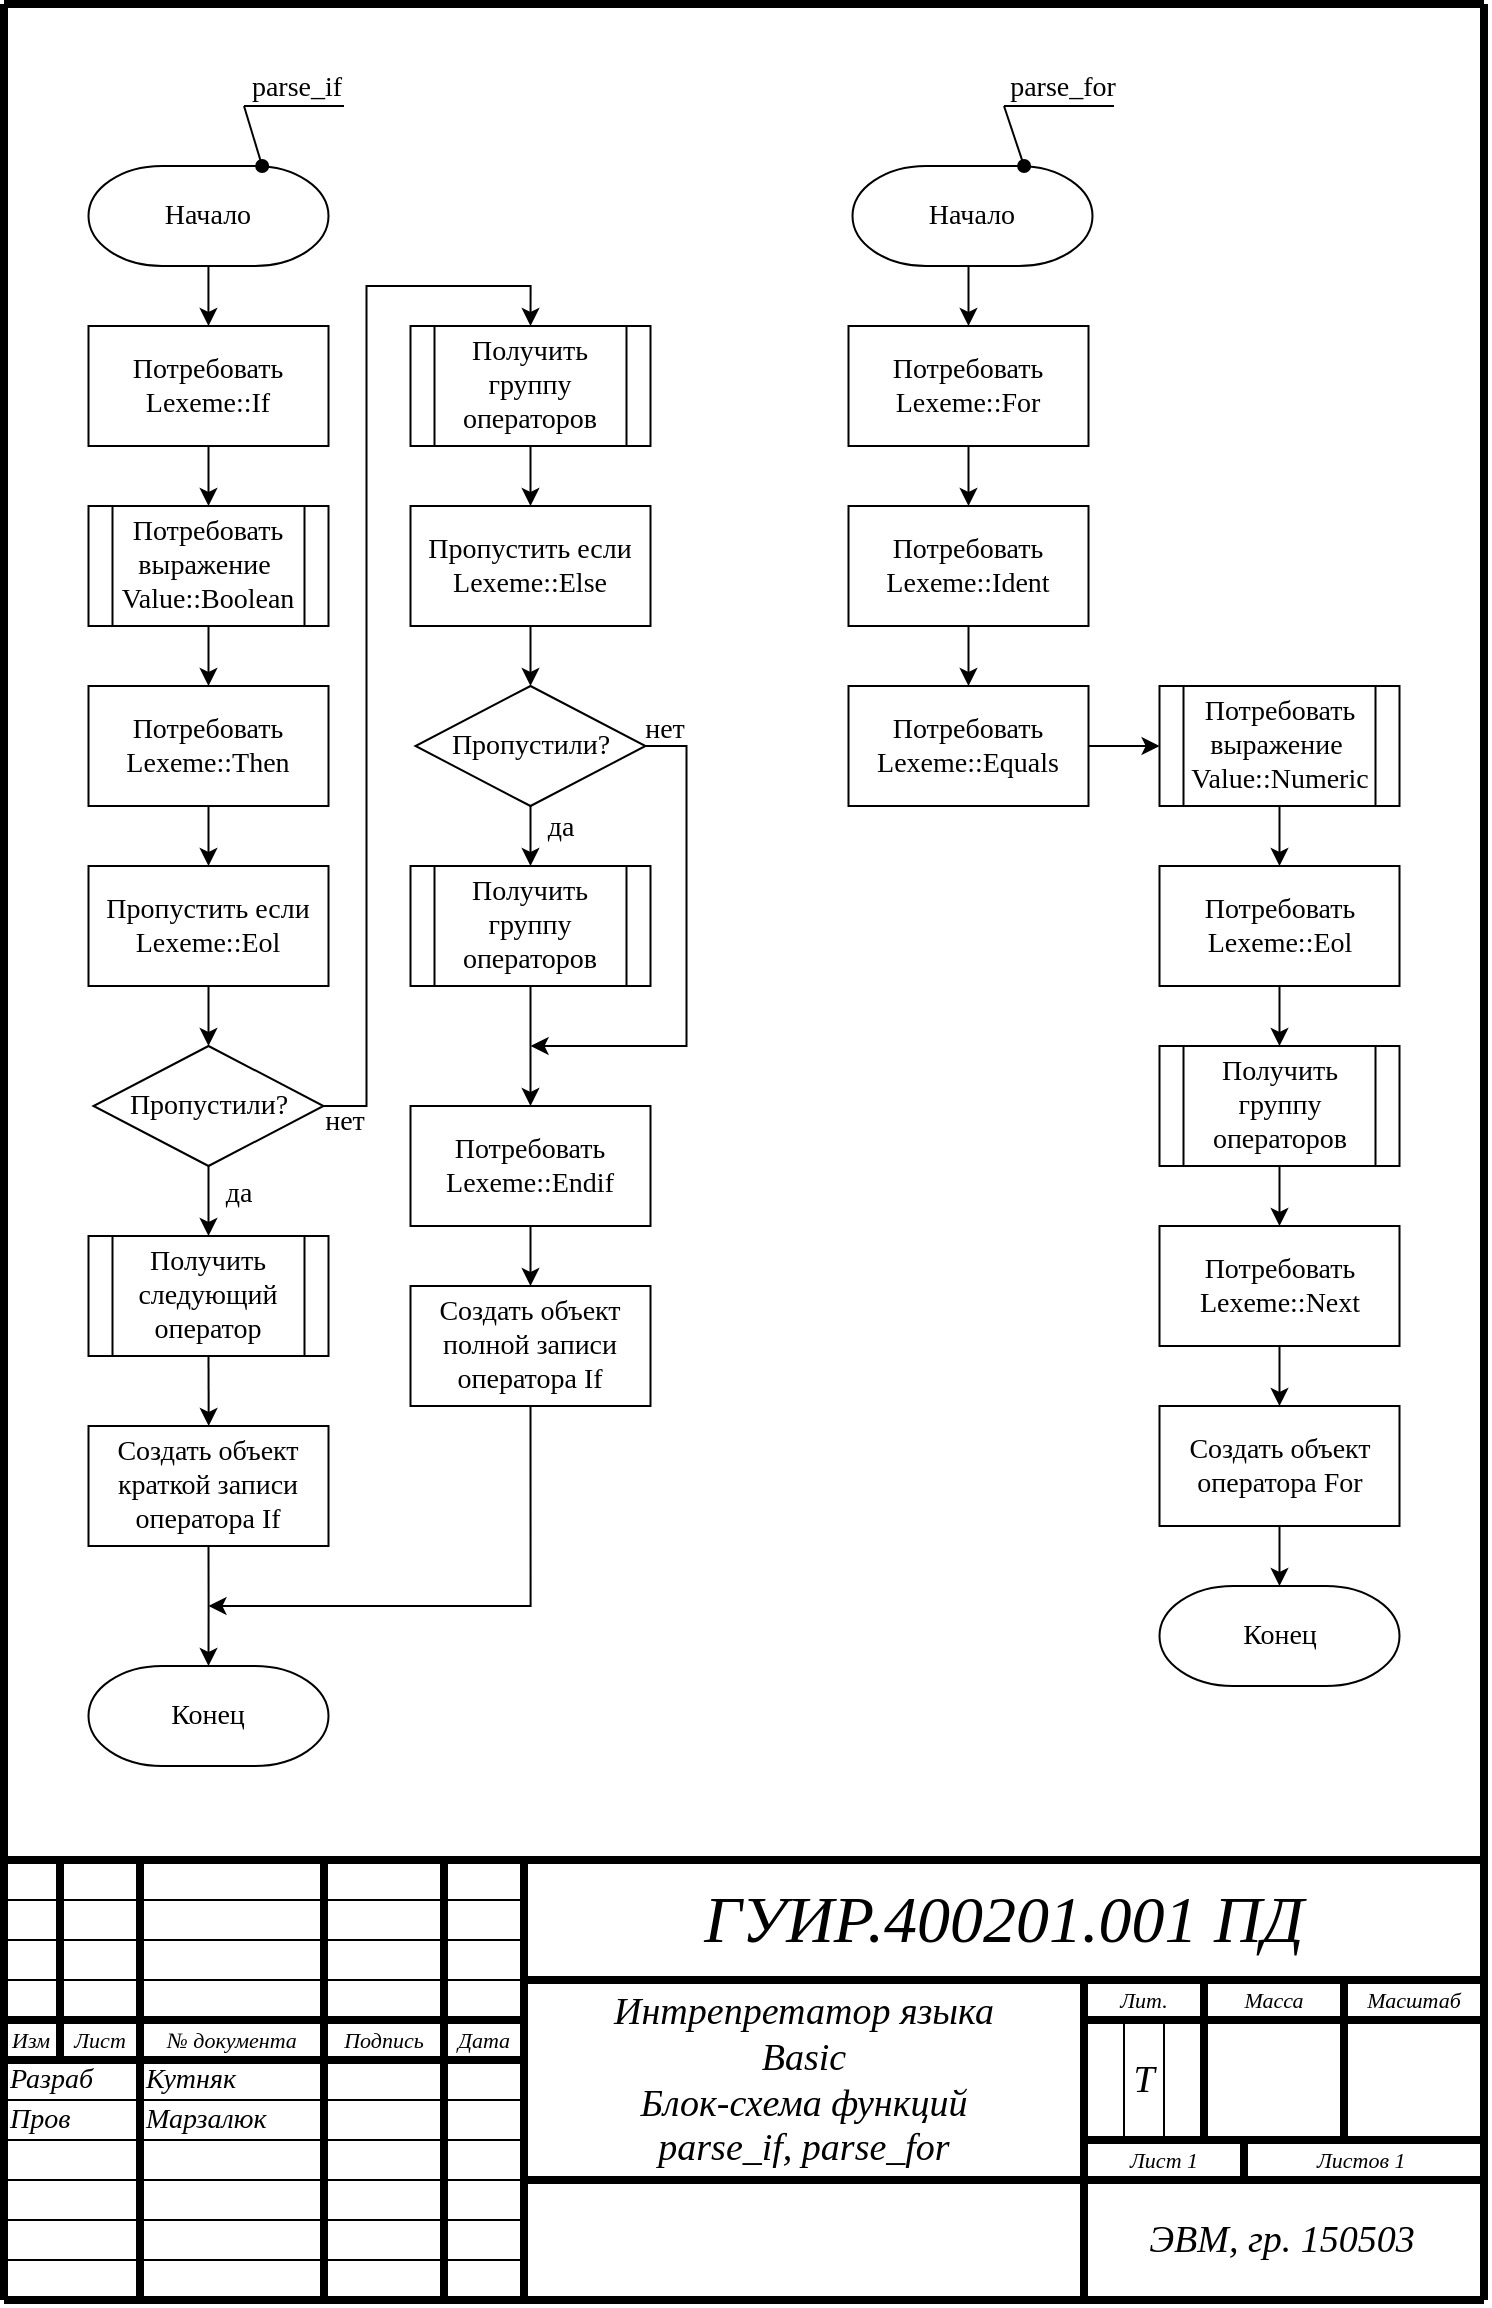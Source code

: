 <mxfile version="20.6.2" type="device"><diagram name="2_1.1" id="AGk9PsbKG4yfcmLNKomX"><mxGraphModel dx="197" dy="621" grid="0" gridSize="10" guides="1" tooltips="1" connect="1" arrows="1" fold="1" page="1" pageScale="1" pageWidth="827" pageHeight="1169" math="0" shadow="0"><root><mxCell id="_mP06q21zTchJCsDbkNZ-0"/><mxCell id="_mP06q21zTchJCsDbkNZ-1" parent="_mP06q21zTchJCsDbkNZ-0"/><mxCell id="jx_P5qmIkzRaP3UXuOam-67" style="edgeStyle=orthogonalEdgeStyle;rounded=0;orthogonalLoop=1;jettySize=auto;html=1;entryX=0;entryY=0.5;entryDx=0;entryDy=0;entryPerimeter=0;fontSize=10;" parent="_mP06q21zTchJCsDbkNZ-1" edge="1"><mxGeometry relative="1" as="geometry"><Array as="points"><mxPoint x="1622.08" y="360.08"/><mxPoint x="1622.08" y="531.08"/></Array><mxPoint x="1592.08" y="531.08" as="targetPoint"/></mxGeometry></mxCell><mxCell id="jx_P5qmIkzRaP3UXuOam-68" value="Нет" style="edgeLabel;html=1;align=center;verticalAlign=middle;resizable=0;points=[];fontSize=10;" parent="jx_P5qmIkzRaP3UXuOam-67" vertex="1" connectable="0"><mxGeometry x="-0.939" y="-1" relative="1" as="geometry"><mxPoint y="-11" as="offset"/></mxGeometry></mxCell><mxCell id="_O9GX9oBgAqIFVcC1bcC-0" style="vsdxID=5;fillColor=#FFFFFF;gradientColor=none;shape=stencil(nY9LDoAgDERP0z3SI/i5BwkoRAUC+Lu9kGo0Lt3NtK/tFLCOWngFnMUU3Kg2I5MGbIBzY7UKJmUF2ALWvQtqCG6xkrwXhSxqdmvZsNNcxViZ4ewgT64jdDL2hf4E7wsXmsWThd549765c4l+xvYE);strokeColor=#000000;strokeWidth=4;spacingTop=-1;spacingBottom=-1;spacingLeft=-1;spacingRight=-1;labelBackgroundColor=#ffffff;rounded=0;html=1;whiteSpace=wrap;fontFamily=GOST type B;fontSource=https%3A%2F%2Fdrive.google.com%2Fuc%3Fexport%3Ddownload%26id%3D1UrnLVkHcLbHLojcf2ejICCGZ1GY9liKW;" parent="_mP06q21zTchJCsDbkNZ-1" vertex="1"><mxGeometry x="900" y="937" width="740" height="220" as="geometry"/></mxCell><mxCell id="_O9GX9oBgAqIFVcC1bcC-1" style="vsdxID=30;edgeStyle=none;startArrow=none;endArrow=none;startSize=5;endSize=5;strokeWidth=4;strokeColor=#000000;spacingTop=-1;spacingBottom=-1;spacingLeft=-1;spacingRight=-1;verticalAlign=middle;html=1;labelBackgroundColor=#ffffff;rounded=0;fontFamily=GOST type B;fontSource=https%3A%2F%2Fdrive.google.com%2Fuc%3Fexport%3Ddownload%26id%3D1UrnLVkHcLbHLojcf2ejICCGZ1GY9liKW;" parent="_mP06q21zTchJCsDbkNZ-1" edge="1"><mxGeometry relative="1" as="geometry"><Array as="points"/><mxPoint x="928" y="937" as="sourcePoint"/><mxPoint x="928" y="1037" as="targetPoint"/></mxGeometry></mxCell><mxCell id="_O9GX9oBgAqIFVcC1bcC-2" style="vsdxID=29;edgeStyle=none;startArrow=none;endArrow=none;startSize=5;endSize=5;strokeColor=#000000;spacingTop=-1;spacingBottom=-1;spacingLeft=-1;spacingRight=-1;verticalAlign=middle;html=1;labelBackgroundColor=#ffffff;rounded=0;fontFamily=GOST type B;fontSource=https%3A%2F%2Fdrive.google.com%2Fuc%3Fexport%3Ddownload%26id%3D1UrnLVkHcLbHLojcf2ejICCGZ1GY9liKW;" parent="_mP06q21zTchJCsDbkNZ-1" edge="1"><mxGeometry relative="1" as="geometry"><mxPoint as="offset"/><Array as="points"/><mxPoint x="900" y="1137" as="sourcePoint"/><mxPoint x="1160" y="1137" as="targetPoint"/></mxGeometry></mxCell><mxCell id="_O9GX9oBgAqIFVcC1bcC-3" style="vsdxID=28;edgeStyle=none;startArrow=none;endArrow=none;startSize=5;endSize=5;strokeColor=#000000;spacingTop=-1;spacingBottom=-1;spacingLeft=-1;spacingRight=-1;verticalAlign=middle;html=1;labelBackgroundColor=#ffffff;rounded=0;fontFamily=GOST type B;fontSource=https%3A%2F%2Fdrive.google.com%2Fuc%3Fexport%3Ddownload%26id%3D1UrnLVkHcLbHLojcf2ejICCGZ1GY9liKW;" parent="_mP06q21zTchJCsDbkNZ-1" edge="1"><mxGeometry relative="1" as="geometry"><mxPoint as="offset"/><Array as="points"/><mxPoint x="900" y="1117" as="sourcePoint"/><mxPoint x="1160" y="1117" as="targetPoint"/></mxGeometry></mxCell><mxCell id="_O9GX9oBgAqIFVcC1bcC-4" style="vsdxID=27;edgeStyle=none;startArrow=none;endArrow=none;startSize=5;endSize=5;strokeColor=#000000;spacingTop=-1;spacingBottom=-1;spacingLeft=-1;spacingRight=-1;verticalAlign=middle;html=1;labelBackgroundColor=#ffffff;rounded=0;fontFamily=GOST type B;fontSource=https%3A%2F%2Fdrive.google.com%2Fuc%3Fexport%3Ddownload%26id%3D1UrnLVkHcLbHLojcf2ejICCGZ1GY9liKW;" parent="_mP06q21zTchJCsDbkNZ-1" edge="1"><mxGeometry relative="1" as="geometry"><mxPoint as="offset"/><Array as="points"/><mxPoint x="900" y="1097" as="sourcePoint"/><mxPoint x="1160" y="1097" as="targetPoint"/></mxGeometry></mxCell><mxCell id="_O9GX9oBgAqIFVcC1bcC-5" style="vsdxID=26;edgeStyle=none;startArrow=none;endArrow=none;startSize=5;endSize=5;strokeColor=#000000;spacingTop=-1;spacingBottom=-1;spacingLeft=-1;spacingRight=-1;verticalAlign=middle;html=1;labelBackgroundColor=#ffffff;rounded=0;fontFamily=GOST type B;fontSource=https%3A%2F%2Fdrive.google.com%2Fuc%3Fexport%3Ddownload%26id%3D1UrnLVkHcLbHLojcf2ejICCGZ1GY9liKW;" parent="_mP06q21zTchJCsDbkNZ-1" edge="1"><mxGeometry relative="1" as="geometry"><mxPoint as="offset"/><Array as="points"/><mxPoint x="900" y="1077" as="sourcePoint"/><mxPoint x="1160" y="1077" as="targetPoint"/></mxGeometry></mxCell><mxCell id="_O9GX9oBgAqIFVcC1bcC-6" style="vsdxID=25;edgeStyle=none;startArrow=none;endArrow=none;startSize=5;endSize=5;strokeColor=#000000;spacingTop=-1;spacingBottom=-1;spacingLeft=-1;spacingRight=-1;verticalAlign=middle;html=1;labelBackgroundColor=#ffffff;rounded=0;fontFamily=GOST type B;fontSource=https%3A%2F%2Fdrive.google.com%2Fuc%3Fexport%3Ddownload%26id%3D1UrnLVkHcLbHLojcf2ejICCGZ1GY9liKW;" parent="_mP06q21zTchJCsDbkNZ-1" edge="1"><mxGeometry relative="1" as="geometry"><mxPoint as="offset"/><Array as="points"/><mxPoint x="900" y="1057" as="sourcePoint"/><mxPoint x="1160" y="1057" as="targetPoint"/></mxGeometry></mxCell><mxCell id="_O9GX9oBgAqIFVcC1bcC-7" style="vsdxID=24;edgeStyle=none;startArrow=none;endArrow=none;startSize=5;endSize=5;strokeWidth=4;strokeColor=#000000;spacingTop=-1;spacingBottom=-1;spacingLeft=-1;spacingRight=-1;verticalAlign=middle;html=1;labelBackgroundColor=#ffffff;rounded=0;fontFamily=GOST type B;fontSource=https%3A%2F%2Fdrive.google.com%2Fuc%3Fexport%3Ddownload%26id%3D1UrnLVkHcLbHLojcf2ejICCGZ1GY9liKW;" parent="_mP06q21zTchJCsDbkNZ-1" edge="1"><mxGeometry relative="1" as="geometry"><mxPoint as="offset"/><Array as="points"/><mxPoint x="900" y="1037" as="sourcePoint"/><mxPoint x="1160" y="1037" as="targetPoint"/></mxGeometry></mxCell><mxCell id="_O9GX9oBgAqIFVcC1bcC-8" style="vsdxID=23;edgeStyle=none;startArrow=none;endArrow=none;startSize=5;endSize=5;strokeWidth=4;strokeColor=#000000;spacingTop=-1;spacingBottom=-1;spacingLeft=-1;spacingRight=-1;verticalAlign=middle;html=1;labelBackgroundColor=#ffffff;rounded=0;fontFamily=GOST type B;fontSource=https%3A%2F%2Fdrive.google.com%2Fuc%3Fexport%3Ddownload%26id%3D1UrnLVkHcLbHLojcf2ejICCGZ1GY9liKW;" parent="_mP06q21zTchJCsDbkNZ-1" edge="1"><mxGeometry relative="1" as="geometry"><mxPoint as="offset"/><Array as="points"/><mxPoint x="900" y="1017" as="sourcePoint"/><mxPoint x="1160" y="1017" as="targetPoint"/></mxGeometry></mxCell><mxCell id="_O9GX9oBgAqIFVcC1bcC-9" style="vsdxID=22;edgeStyle=none;startArrow=none;endArrow=none;startSize=5;endSize=5;strokeColor=#000000;spacingTop=-1;spacingBottom=-1;spacingLeft=-1;spacingRight=-1;verticalAlign=middle;html=1;labelBackgroundColor=#ffffff;rounded=0;fontFamily=GOST type B;fontSource=https%3A%2F%2Fdrive.google.com%2Fuc%3Fexport%3Ddownload%26id%3D1UrnLVkHcLbHLojcf2ejICCGZ1GY9liKW;" parent="_mP06q21zTchJCsDbkNZ-1" edge="1"><mxGeometry relative="1" as="geometry"><mxPoint as="offset"/><Array as="points"/><mxPoint x="900" y="997" as="sourcePoint"/><mxPoint x="1160" y="997" as="targetPoint"/></mxGeometry></mxCell><mxCell id="_O9GX9oBgAqIFVcC1bcC-10" style="vsdxID=21;edgeStyle=none;startArrow=none;endArrow=none;startSize=5;endSize=5;strokeColor=#000000;spacingTop=-1;spacingBottom=-1;spacingLeft=-1;spacingRight=-1;verticalAlign=middle;html=1;labelBackgroundColor=#ffffff;rounded=0;fontFamily=GOST type B;fontSource=https%3A%2F%2Fdrive.google.com%2Fuc%3Fexport%3Ddownload%26id%3D1UrnLVkHcLbHLojcf2ejICCGZ1GY9liKW;" parent="_mP06q21zTchJCsDbkNZ-1" edge="1"><mxGeometry relative="1" as="geometry"><mxPoint as="offset"/><Array as="points"/><mxPoint x="900" y="977" as="sourcePoint"/><mxPoint x="1160" y="977" as="targetPoint"/></mxGeometry></mxCell><mxCell id="_O9GX9oBgAqIFVcC1bcC-11" style="vsdxID=20;edgeStyle=none;startArrow=none;endArrow=none;startSize=5;endSize=5;strokeColor=#000000;spacingTop=-1;spacingBottom=-1;spacingLeft=-1;spacingRight=-1;verticalAlign=middle;html=1;labelBackgroundColor=#ffffff;rounded=0;fontFamily=GOST type B;fontSource=https%3A%2F%2Fdrive.google.com%2Fuc%3Fexport%3Ddownload%26id%3D1UrnLVkHcLbHLojcf2ejICCGZ1GY9liKW;" parent="_mP06q21zTchJCsDbkNZ-1" edge="1"><mxGeometry relative="1" as="geometry"><mxPoint as="offset"/><Array as="points"/><mxPoint x="900" y="957" as="sourcePoint"/><mxPoint x="1160" y="957" as="targetPoint"/></mxGeometry></mxCell><mxCell id="_O9GX9oBgAqIFVcC1bcC-12" style="vsdxID=19;edgeStyle=none;startArrow=none;endArrow=none;startSize=5;endSize=5;strokeWidth=4;strokeColor=#000000;spacingTop=-1;spacingBottom=-1;spacingLeft=-1;spacingRight=-1;verticalAlign=middle;html=1;labelBackgroundColor=#ffffff;rounded=0;fontFamily=GOST type B;fontSource=https%3A%2F%2Fdrive.google.com%2Fuc%3Fexport%3Ddownload%26id%3D1UrnLVkHcLbHLojcf2ejICCGZ1GY9liKW;" parent="_mP06q21zTchJCsDbkNZ-1" edge="1"><mxGeometry relative="1" as="geometry"><Array as="points"/><mxPoint x="968" y="937" as="sourcePoint"/><mxPoint x="968" y="1157" as="targetPoint"/></mxGeometry></mxCell><mxCell id="_O9GX9oBgAqIFVcC1bcC-13" style="vsdxID=18;edgeStyle=none;startArrow=none;endArrow=none;startSize=5;endSize=5;strokeWidth=4;strokeColor=#000000;spacingTop=-1;spacingBottom=-1;spacingLeft=-1;spacingRight=-1;verticalAlign=middle;html=1;labelBackgroundColor=#ffffff;rounded=0;fontFamily=GOST type B;fontSource=https%3A%2F%2Fdrive.google.com%2Fuc%3Fexport%3Ddownload%26id%3D1UrnLVkHcLbHLojcf2ejICCGZ1GY9liKW;" parent="_mP06q21zTchJCsDbkNZ-1" edge="1"><mxGeometry relative="1" as="geometry"><Array as="points"/><mxPoint x="1060" y="937" as="sourcePoint"/><mxPoint x="1060" y="1157" as="targetPoint"/></mxGeometry></mxCell><mxCell id="_O9GX9oBgAqIFVcC1bcC-14" style="vsdxID=17;edgeStyle=none;startArrow=none;endArrow=none;startSize=5;endSize=5;strokeWidth=4;strokeColor=#000000;spacingTop=-1;spacingBottom=-1;spacingLeft=-1;spacingRight=-1;verticalAlign=middle;html=1;labelBackgroundColor=#ffffff;rounded=0;fontFamily=GOST type B;fontSource=https%3A%2F%2Fdrive.google.com%2Fuc%3Fexport%3Ddownload%26id%3D1UrnLVkHcLbHLojcf2ejICCGZ1GY9liKW;" parent="_mP06q21zTchJCsDbkNZ-1" edge="1"><mxGeometry relative="1" as="geometry"><Array as="points"/><mxPoint x="1120" y="937" as="sourcePoint"/><mxPoint x="1120" y="1157" as="targetPoint"/></mxGeometry></mxCell><mxCell id="_O9GX9oBgAqIFVcC1bcC-15" style="vsdxID=16;edgeStyle=none;startArrow=none;endArrow=none;startSize=5;endSize=5;strokeWidth=4;strokeColor=#000000;spacingTop=-1;spacingBottom=-1;spacingLeft=-1;spacingRight=-1;verticalAlign=middle;html=1;labelBackgroundColor=#ffffff;rounded=0;fontFamily=GOST type B;fontSource=https%3A%2F%2Fdrive.google.com%2Fuc%3Fexport%3Ddownload%26id%3D1UrnLVkHcLbHLojcf2ejICCGZ1GY9liKW;" parent="_mP06q21zTchJCsDbkNZ-1" edge="1"><mxGeometry relative="1" as="geometry"><Array as="points"/><mxPoint x="1570" y="997" as="sourcePoint"/><mxPoint x="1570" y="1077" as="targetPoint"/></mxGeometry></mxCell><mxCell id="_O9GX9oBgAqIFVcC1bcC-16" style="vsdxID=15;edgeStyle=none;startArrow=none;endArrow=none;startSize=5;endSize=5;strokeWidth=4;strokeColor=#000000;spacingTop=-1;spacingBottom=-1;spacingLeft=-1;spacingRight=-1;verticalAlign=middle;html=1;labelBackgroundColor=#ffffff;rounded=0;fontFamily=GOST type B;fontSource=https%3A%2F%2Fdrive.google.com%2Fuc%3Fexport%3Ddownload%26id%3D1UrnLVkHcLbHLojcf2ejICCGZ1GY9liKW;" parent="_mP06q21zTchJCsDbkNZ-1" edge="1"><mxGeometry relative="1" as="geometry"><Array as="points"/><mxPoint x="1520" y="1077" as="sourcePoint"/><mxPoint x="1520" y="1097" as="targetPoint"/></mxGeometry></mxCell><mxCell id="_O9GX9oBgAqIFVcC1bcC-17" style="vsdxID=14;edgeStyle=none;startArrow=none;endArrow=none;startSize=5;endSize=5;strokeColor=#000000;spacingTop=-1;spacingBottom=-1;spacingLeft=-1;spacingRight=-1;verticalAlign=middle;html=1;labelBackgroundColor=#ffffff;rounded=0;fontFamily=GOST type B;fontSource=https%3A%2F%2Fdrive.google.com%2Fuc%3Fexport%3Ddownload%26id%3D1UrnLVkHcLbHLojcf2ejICCGZ1GY9liKW;" parent="_mP06q21zTchJCsDbkNZ-1" edge="1"><mxGeometry relative="1" as="geometry"><Array as="points"/><mxPoint x="1480" y="1017" as="sourcePoint"/><mxPoint x="1480" y="1077" as="targetPoint"/></mxGeometry></mxCell><mxCell id="_O9GX9oBgAqIFVcC1bcC-18" style="vsdxID=13;edgeStyle=none;startArrow=none;endArrow=none;startSize=5;endSize=5;strokeColor=#000000;spacingTop=-1;spacingBottom=-1;spacingLeft=-1;spacingRight=-1;verticalAlign=middle;html=1;labelBackgroundColor=#ffffff;rounded=0;fontFamily=GOST type B;fontSource=https%3A%2F%2Fdrive.google.com%2Fuc%3Fexport%3Ddownload%26id%3D1UrnLVkHcLbHLojcf2ejICCGZ1GY9liKW;" parent="_mP06q21zTchJCsDbkNZ-1" edge="1"><mxGeometry relative="1" as="geometry"><Array as="points"/><mxPoint x="1460" y="1017" as="sourcePoint"/><mxPoint x="1460" y="1077" as="targetPoint"/></mxGeometry></mxCell><mxCell id="_O9GX9oBgAqIFVcC1bcC-19" style="vsdxID=12;edgeStyle=none;startArrow=none;endArrow=none;startSize=5;endSize=5;strokeWidth=4;strokeColor=#000000;spacingTop=-1;spacingBottom=-1;spacingLeft=-1;spacingRight=-1;verticalAlign=middle;html=1;labelBackgroundColor=#ffffff;rounded=0;fontFamily=GOST type B;fontSource=https%3A%2F%2Fdrive.google.com%2Fuc%3Fexport%3Ddownload%26id%3D1UrnLVkHcLbHLojcf2ejICCGZ1GY9liKW;" parent="_mP06q21zTchJCsDbkNZ-1" edge="1"><mxGeometry relative="1" as="geometry"><Array as="points"/><mxPoint x="1500" y="997" as="sourcePoint"/><mxPoint x="1500" y="1077" as="targetPoint"/></mxGeometry></mxCell><mxCell id="_O9GX9oBgAqIFVcC1bcC-20" style="vsdxID=11;edgeStyle=none;startArrow=none;endArrow=none;startSize=5;endSize=5;strokeWidth=4;strokeColor=#000000;spacingTop=-1;spacingBottom=-1;spacingLeft=-1;spacingRight=-1;verticalAlign=middle;html=1;labelBackgroundColor=#ffffff;rounded=0;fontFamily=GOST type B;fontSource=https%3A%2F%2Fdrive.google.com%2Fuc%3Fexport%3Ddownload%26id%3D1UrnLVkHcLbHLojcf2ejICCGZ1GY9liKW;" parent="_mP06q21zTchJCsDbkNZ-1" edge="1"><mxGeometry relative="1" as="geometry"><mxPoint as="offset"/><Array as="points"/><mxPoint x="1440" y="1077" as="sourcePoint"/><mxPoint x="1640" y="1077" as="targetPoint"/></mxGeometry></mxCell><mxCell id="_O9GX9oBgAqIFVcC1bcC-21" style="vsdxID=10;edgeStyle=none;startArrow=none;endArrow=none;startSize=5;endSize=5;strokeWidth=4;strokeColor=#000000;spacingTop=-1;spacingBottom=-1;spacingLeft=-1;spacingRight=-1;verticalAlign=middle;html=1;labelBackgroundColor=#ffffff;rounded=0;fontFamily=GOST type B;fontSource=https%3A%2F%2Fdrive.google.com%2Fuc%3Fexport%3Ddownload%26id%3D1UrnLVkHcLbHLojcf2ejICCGZ1GY9liKW;" parent="_mP06q21zTchJCsDbkNZ-1" edge="1"><mxGeometry relative="1" as="geometry"><mxPoint as="offset"/><Array as="points"/><mxPoint x="1440" y="1017" as="sourcePoint"/><mxPoint x="1640" y="1017" as="targetPoint"/></mxGeometry></mxCell><mxCell id="_O9GX9oBgAqIFVcC1bcC-22" style="vsdxID=9;edgeStyle=none;startArrow=none;endArrow=none;startSize=5;endSize=5;strokeWidth=4;strokeColor=#000000;spacingTop=-1;spacingBottom=-1;spacingLeft=-1;spacingRight=-1;verticalAlign=middle;html=1;labelBackgroundColor=#ffffff;rounded=0;fontFamily=GOST type B;fontSource=https%3A%2F%2Fdrive.google.com%2Fuc%3Fexport%3Ddownload%26id%3D1UrnLVkHcLbHLojcf2ejICCGZ1GY9liKW;" parent="_mP06q21zTchJCsDbkNZ-1" edge="1"><mxGeometry relative="1" as="geometry"><Array as="points"/><mxPoint x="1440" y="997" as="sourcePoint"/><mxPoint x="1440" y="1157" as="targetPoint"/></mxGeometry></mxCell><mxCell id="_O9GX9oBgAqIFVcC1bcC-23" style="vsdxID=8;edgeStyle=none;startArrow=none;endArrow=none;startSize=5;endSize=5;strokeWidth=4;strokeColor=#000000;spacingTop=-1;spacingBottom=-1;spacingLeft=-1;spacingRight=-1;verticalAlign=middle;html=1;labelBackgroundColor=#ffffff;rounded=0;fontFamily=GOST type B;fontSource=https%3A%2F%2Fdrive.google.com%2Fuc%3Fexport%3Ddownload%26id%3D1UrnLVkHcLbHLojcf2ejICCGZ1GY9liKW;" parent="_mP06q21zTchJCsDbkNZ-1" edge="1"><mxGeometry relative="1" as="geometry"><Array as="points"/><mxPoint x="1640" y="1097" as="sourcePoint"/><mxPoint x="1160" y="1097" as="targetPoint"/></mxGeometry></mxCell><mxCell id="_O9GX9oBgAqIFVcC1bcC-24" style="vsdxID=7;edgeStyle=none;startArrow=none;endArrow=none;startSize=5;endSize=5;strokeWidth=4;strokeColor=#000000;spacingTop=-1;spacingBottom=-1;spacingLeft=-1;spacingRight=-1;verticalAlign=middle;html=1;labelBackgroundColor=#ffffff;rounded=0;fontFamily=GOST type B;fontSource=https%3A%2F%2Fdrive.google.com%2Fuc%3Fexport%3Ddownload%26id%3D1UrnLVkHcLbHLojcf2ejICCGZ1GY9liKW;" parent="_mP06q21zTchJCsDbkNZ-1" edge="1"><mxGeometry relative="1" as="geometry"><Array as="points"/><mxPoint x="1160" y="937" as="sourcePoint"/><mxPoint x="1160" y="1157" as="targetPoint"/></mxGeometry></mxCell><mxCell id="_O9GX9oBgAqIFVcC1bcC-25" style="vsdxID=6;edgeStyle=none;startArrow=none;endArrow=none;startSize=5;endSize=5;strokeWidth=4;strokeColor=#000000;spacingTop=-1;spacingBottom=-1;spacingLeft=-1;spacingRight=-1;verticalAlign=middle;html=1;labelBackgroundColor=#ffffff;rounded=0;fontFamily=GOST type B;fontSource=https%3A%2F%2Fdrive.google.com%2Fuc%3Fexport%3Ddownload%26id%3D1UrnLVkHcLbHLojcf2ejICCGZ1GY9liKW;" parent="_mP06q21zTchJCsDbkNZ-1" edge="1"><mxGeometry relative="1" as="geometry"><Array as="points"/><mxPoint x="1640" y="997" as="sourcePoint"/><mxPoint x="1160" y="997" as="targetPoint"/></mxGeometry></mxCell><mxCell id="_O9GX9oBgAqIFVcC1bcC-26" value="&lt;font style=&quot;font-size: 11px; color: rgb(0, 0, 0); direction: ltr; letter-spacing: 0px; line-height: 120%; opacity: 1;&quot;&gt;&lt;i&gt;Изм&lt;br&gt;&lt;/i&gt;&lt;/font&gt;" style="verticalAlign=middle;align=center;vsdxID=31;fillColor=none;gradientColor=none;shape=stencil(nZBLDoAgDERP0z3SIyjew0SURgSD+Lu9kMZoXLhwN9O+tukAlrNpJg1SzDH4QW/URgNYgZTkjA4UkwJUgGXng+6DX1zLfmoymdXo17xh5zmRJ6Q42BWCfc2oJfdAr+Yv+AP9Cb7OJ3H/2JG1HNGz/84klThPVCc=);strokeColor=none;strokeWidth=4;spacingTop=-1;spacingBottom=-1;spacingLeft=-1;spacingRight=-1;labelBackgroundColor=none;rounded=0;html=1;whiteSpace=wrap;fontFamily=GOST type B;fontSource=https%3A%2F%2Fdrive.google.com%2Fuc%3Fexport%3Ddownload%26id%3D1UrnLVkHcLbHLojcf2ejICCGZ1GY9liKW;" parent="_mP06q21zTchJCsDbkNZ-1" vertex="1"><mxGeometry x="900" y="1019" width="27" height="16" as="geometry"/></mxCell><mxCell id="_O9GX9oBgAqIFVcC1bcC-27" value="&lt;font style=&quot;font-size: 11px; color: rgb(0, 0, 0); direction: ltr; letter-spacing: 0px; line-height: 120%; opacity: 1;&quot;&gt;&lt;i&gt;Лист&lt;br&gt;&lt;/i&gt;&lt;/font&gt;" style="verticalAlign=middle;align=center;vsdxID=32;fillColor=none;gradientColor=none;shape=stencil(nZBLDoAgDERP0z3SIyjew0SURgSD+Lu9kMZoXLhwN9O+tukAlrNpJg1SzDH4QW/URgNYgZTkjA4UkwJUgGXng+6DX1zLfmoymdXo17xh5zmRJ6Q42BWCfc2oJfdAr+Yv+AP9Cb7OJ3H/2JG1HNGz/84klThPVCc=);strokeColor=none;strokeWidth=4;spacingTop=-1;spacingBottom=-1;spacingLeft=-1;spacingRight=-1;labelBackgroundColor=none;rounded=0;html=1;whiteSpace=wrap;fontFamily=GOST type B;fontSource=https%3A%2F%2Fdrive.google.com%2Fuc%3Fexport%3Ddownload%26id%3D1UrnLVkHcLbHLojcf2ejICCGZ1GY9liKW;" parent="_mP06q21zTchJCsDbkNZ-1" vertex="1"><mxGeometry x="930" y="1019" width="36" height="16" as="geometry"/></mxCell><mxCell id="_O9GX9oBgAqIFVcC1bcC-28" value="&lt;font style=&quot;font-size: 11px; color: rgb(0, 0, 0); direction: ltr; letter-spacing: 0px; line-height: 120%; opacity: 1;&quot;&gt;&lt;i&gt;№ документа&lt;br&gt;&lt;/i&gt;&lt;/font&gt;" style="verticalAlign=middle;align=center;vsdxID=33;fillColor=none;gradientColor=none;shape=stencil(nZBLDoAgDERP0z3SIyjew0SURgSD+Lu9kMZoXLhwN9O+tukAlrNpJg1SzDH4QW/URgNYgZTkjA4UkwJUgGXng+6DX1zLfmoymdXo17xh5zmRJ6Q42BWCfc2oJfdAr+Yv+AP9Cb7OJ3H/2JG1HNGz/84klThPVCc=);strokeColor=none;strokeWidth=4;spacingTop=-1;spacingBottom=-1;spacingLeft=-1;spacingRight=-1;labelBackgroundColor=none;rounded=0;html=1;whiteSpace=wrap;fontFamily=GOST type B;fontSource=https%3A%2F%2Fdrive.google.com%2Fuc%3Fexport%3Ddownload%26id%3D1UrnLVkHcLbHLojcf2ejICCGZ1GY9liKW;" parent="_mP06q21zTchJCsDbkNZ-1" vertex="1"><mxGeometry x="970" y="1019" width="88" height="16" as="geometry"/></mxCell><mxCell id="_O9GX9oBgAqIFVcC1bcC-29" value="&lt;font style=&quot;font-size: 11px; color: rgb(0, 0, 0); direction: ltr; letter-spacing: 0px; line-height: 120%; opacity: 1;&quot;&gt;&lt;i&gt;Подпись&lt;br&gt;&lt;/i&gt;&lt;/font&gt;" style="verticalAlign=middle;align=center;vsdxID=34;fillColor=none;gradientColor=none;shape=stencil(nZBLDoAgDERP0z3SIyjew0SURgSD+Lu9kMZoXLhwN9O+tukAlrNpJg1SzDH4QW/URgNYgZTkjA4UkwJUgGXng+6DX1zLfmoymdXo17xh5zmRJ6Q42BWCfc2oJfdAr+Yv+AP9Cb7OJ3H/2JG1HNGz/84klThPVCc=);strokeColor=none;strokeWidth=4;spacingTop=-1;spacingBottom=-1;spacingLeft=-1;spacingRight=-1;labelBackgroundColor=none;rounded=0;html=1;whiteSpace=wrap;fontFamily=GOST type B;fontSource=https%3A%2F%2Fdrive.google.com%2Fuc%3Fexport%3Ddownload%26id%3D1UrnLVkHcLbHLojcf2ejICCGZ1GY9liKW;" parent="_mP06q21zTchJCsDbkNZ-1" vertex="1"><mxGeometry x="1062" y="1019" width="56" height="16" as="geometry"/></mxCell><mxCell id="_O9GX9oBgAqIFVcC1bcC-30" value="&lt;font style=&quot;font-size: 11px; color: rgb(0, 0, 0); direction: ltr; letter-spacing: 0px; line-height: 120%; opacity: 1;&quot;&gt;&lt;i&gt;Дата&lt;br&gt;&lt;/i&gt;&lt;/font&gt;" style="verticalAlign=middle;align=center;vsdxID=35;fillColor=none;gradientColor=none;shape=stencil(nZBLDoAgDERP0z3SIyjew0SURgSD+Lu9kMZoXLhwN9O+tukAlrNpJg1SzDH4QW/URgNYgZTkjA4UkwJUgGXng+6DX1zLfmoymdXo17xh5zmRJ6Q42BWCfc2oJfdAr+Yv+AP9Cb7OJ3H/2JG1HNGz/84klThPVCc=);strokeColor=none;strokeWidth=4;spacingTop=-1;spacingBottom=-1;spacingLeft=-1;spacingRight=-1;labelBackgroundColor=none;rounded=0;html=1;whiteSpace=wrap;fontFamily=GOST type B;fontSource=https%3A%2F%2Fdrive.google.com%2Fuc%3Fexport%3Ddownload%26id%3D1UrnLVkHcLbHLojcf2ejICCGZ1GY9liKW;" parent="_mP06q21zTchJCsDbkNZ-1" vertex="1"><mxGeometry x="1122" y="1019" width="36" height="16" as="geometry"/></mxCell><mxCell id="_O9GX9oBgAqIFVcC1bcC-31" value="&lt;font style=&quot;font-size: 11px; color: rgb(0, 0, 0); direction: ltr; letter-spacing: 0px; line-height: 120%; opacity: 1;&quot;&gt;&lt;i&gt;Лит.&lt;br&gt;&lt;/i&gt;&lt;/font&gt;" style="verticalAlign=middle;align=center;vsdxID=36;fillColor=none;gradientColor=none;shape=stencil(nZBLDoAgDERP0z3SIyjew0SURgSD+Lu9kMZoXLhwN9O+tukAlrNpJg1SzDH4QW/URgNYgZTkjA4UkwJUgGXng+6DX1zLfmoymdXo17xh5zmRJ6Q42BWCfc2oJfdAr+Yv+AP9Cb7OJ3H/2JG1HNGz/84klThPVCc=);strokeColor=none;strokeWidth=4;spacingTop=-1;spacingBottom=-1;spacingLeft=-1;spacingRight=-1;labelBackgroundColor=none;rounded=0;html=1;whiteSpace=wrap;fontFamily=GOST type B;fontSource=https%3A%2F%2Fdrive.google.com%2Fuc%3Fexport%3Ddownload%26id%3D1UrnLVkHcLbHLojcf2ejICCGZ1GY9liKW;" parent="_mP06q21zTchJCsDbkNZ-1" vertex="1"><mxGeometry x="1442" y="999" width="56" height="16" as="geometry"/></mxCell><mxCell id="_O9GX9oBgAqIFVcC1bcC-32" value="&lt;font style=&quot;font-size: 11px; color: rgb(0, 0, 0); direction: ltr; letter-spacing: 0px; line-height: 120%; opacity: 1;&quot;&gt;&lt;i&gt;Масса&lt;br&gt;&lt;/i&gt;&lt;/font&gt;" style="verticalAlign=middle;align=center;vsdxID=37;fillColor=none;gradientColor=none;shape=stencil(nZBLDoAgDERP0z3SIyjew0SURgSD+Lu9kMZoXLhwN9O+tukAlrNpJg1SzDH4QW/URgNYgZTkjA4UkwJUgGXng+6DX1zLfmoymdXo17xh5zmRJ6Q42BWCfc2oJfdAr+Yv+AP9Cb7OJ3H/2JG1HNGz/84klThPVCc=);strokeColor=none;strokeWidth=4;spacingTop=-1;spacingBottom=-1;spacingLeft=-1;spacingRight=-1;labelBackgroundColor=none;rounded=0;html=1;whiteSpace=wrap;fontFamily=GOST type B;fontSource=https%3A%2F%2Fdrive.google.com%2Fuc%3Fexport%3Ddownload%26id%3D1UrnLVkHcLbHLojcf2ejICCGZ1GY9liKW;" parent="_mP06q21zTchJCsDbkNZ-1" vertex="1"><mxGeometry x="1502" y="999" width="66" height="16" as="geometry"/></mxCell><mxCell id="_O9GX9oBgAqIFVcC1bcC-33" value="&lt;font style=&quot;font-size: 11px; color: rgb(0, 0, 0); direction: ltr; letter-spacing: 0px; line-height: 120%; opacity: 1;&quot;&gt;&lt;i&gt;Масштаб&lt;br&gt;&lt;/i&gt;&lt;/font&gt;" style="verticalAlign=middle;align=center;vsdxID=38;fillColor=none;gradientColor=none;shape=stencil(nZBLDoAgDERP0z3SIyjew0SURgSD+Lu9kMZoXLhwN9O+tukAlrNpJg1SzDH4QW/URgNYgZTkjA4UkwJUgGXng+6DX1zLfmoymdXo17xh5zmRJ6Q42BWCfc2oJfdAr+Yv+AP9Cb7OJ3H/2JG1HNGz/84klThPVCc=);strokeColor=none;strokeWidth=4;spacingTop=-1;spacingBottom=-1;spacingLeft=-1;spacingRight=-1;labelBackgroundColor=none;rounded=0;html=1;whiteSpace=wrap;fontFamily=GOST type B;fontSource=https%3A%2F%2Fdrive.google.com%2Fuc%3Fexport%3Ddownload%26id%3D1UrnLVkHcLbHLojcf2ejICCGZ1GY9liKW;" parent="_mP06q21zTchJCsDbkNZ-1" vertex="1"><mxGeometry x="1572" y="999" width="66" height="16" as="geometry"/></mxCell><mxCell id="_O9GX9oBgAqIFVcC1bcC-34" value="&lt;font style=&quot;font-size: 11px; color: rgb(0, 0, 0); direction: ltr; letter-spacing: 0px; line-height: 120%; opacity: 1;&quot;&gt;&lt;i&gt;Лист 1&lt;br&gt;&lt;/i&gt;&lt;/font&gt;" style="verticalAlign=middle;align=center;vsdxID=39;fillColor=none;gradientColor=none;shape=stencil(nZBLDoAgDERP0z3SIyjew0SURgSD+Lu9kMZoXLhwN9O+tukAlrNpJg1SzDH4QW/URgNYgZTkjA4UkwJUgGXng+6DX1zLfmoymdXo17xh5zmRJ6Q42BWCfc2oJfdAr+Yv+AP9Cb7OJ3H/2JG1HNGz/84klThPVCc=);strokeColor=none;strokeWidth=4;spacingTop=-1;spacingBottom=-1;spacingLeft=-1;spacingRight=-1;labelBackgroundColor=none;rounded=0;html=1;whiteSpace=wrap;fontFamily=GOST type B;fontSource=https%3A%2F%2Fdrive.google.com%2Fuc%3Fexport%3Ddownload%26id%3D1UrnLVkHcLbHLojcf2ejICCGZ1GY9liKW;" parent="_mP06q21zTchJCsDbkNZ-1" vertex="1"><mxGeometry x="1442" y="1079" width="76" height="16" as="geometry"/></mxCell><mxCell id="_O9GX9oBgAqIFVcC1bcC-35" value="&lt;font style=&quot;font-size: 11px; color: rgb(0, 0, 0); direction: ltr; letter-spacing: 0px; line-height: 120%; opacity: 1;&quot;&gt;&lt;i&gt;Листов 1&amp;nbsp;&lt;br&gt;&lt;/i&gt;&lt;/font&gt;" style="verticalAlign=middle;align=center;vsdxID=40;fillColor=none;gradientColor=none;shape=stencil(nZBLDoAgDERP0z3SIyjew0SURgSD+Lu9kMZoXLhwN9O+tukAlrNpJg1SzDH4QW/URgNYgZTkjA4UkwJUgGXng+6DX1zLfmoymdXo17xh5zmRJ6Q42BWCfc2oJfdAr+Yv+AP9Cb7OJ3H/2JG1HNGz/84klThPVCc=);strokeColor=none;strokeWidth=4;spacingTop=-1;spacingBottom=-1;spacingLeft=-1;spacingRight=-1;labelBackgroundColor=none;rounded=0;html=1;whiteSpace=wrap;fontFamily=GOST type B;fontSource=https%3A%2F%2Fdrive.google.com%2Fuc%3Fexport%3Ddownload%26id%3D1UrnLVkHcLbHLojcf2ejICCGZ1GY9liKW;" parent="_mP06q21zTchJCsDbkNZ-1" vertex="1"><mxGeometry x="1522" y="1079" width="116" height="16" as="geometry"/></mxCell><mxCell id="_O9GX9oBgAqIFVcC1bcC-36" value="&lt;p style=&quot;margin-left: 0 ; margin-right: 0 ; margin-top: 0px ; margin-bottom: 0px ; text-indent: 0 ; direction: rtl&quot;&gt;&lt;font style=&quot;font-size: 14px; color: rgb(0, 0, 0); direction: ltr; letter-spacing: 0px; line-height: 120%; opacity: 1;&quot;&gt;&lt;i&gt;Разраб&lt;br&gt;&lt;/i&gt;&lt;/font&gt;&lt;/p&gt;" style="verticalAlign=middle;align=left;vsdxID=41;fillColor=none;gradientColor=none;shape=stencil(nZBLDoAgDERP0z3SIyjew0SURgSD+Lu9kMZoXLhwN9O+tukAlrNpJg1SzDH4QW/URgNYgZTkjA4UkwJUgGXng+6DX1zLfmoymdXo17xh5zmRJ6Q42BWCfc2oJfdAr+Yv+AP9Cb7OJ3H/2JG1HNGz/84klThPVCc=);strokeColor=none;strokeWidth=4;spacingTop=-1;spacingBottom=-1;spacingLeft=-1;spacingRight=-1;labelBackgroundColor=none;rounded=0;html=1;whiteSpace=wrap;fontFamily=GOST type B;fontSource=https%3A%2F%2Fdrive.google.com%2Fuc%3Fexport%3Ddownload%26id%3D1UrnLVkHcLbHLojcf2ejICCGZ1GY9liKW;" parent="_mP06q21zTchJCsDbkNZ-1" vertex="1"><mxGeometry x="902" y="1039" width="66" height="16" as="geometry"/></mxCell><mxCell id="_O9GX9oBgAqIFVcC1bcC-37" value="&lt;p style=&quot;margin-left: 0 ; margin-right: 0 ; margin-top: 0px ; margin-bottom: 0px ; text-indent: 0 ; direction: rtl&quot;&gt;&lt;font style=&quot;font-size: 14px; color: rgb(0, 0, 0); direction: ltr; letter-spacing: 0px; line-height: 120%; opacity: 1;&quot;&gt;&lt;i&gt;Пров&lt;br&gt;&lt;/i&gt;&lt;/font&gt;&lt;/p&gt;" style="verticalAlign=middle;align=left;vsdxID=42;fillColor=none;gradientColor=none;shape=stencil(nZBLDoAgDERP0z3SIyjew0SURgSD+Lu9kMZoXLhwN9O+tukAlrNpJg1SzDH4QW/URgNYgZTkjA4UkwJUgGXng+6DX1zLfmoymdXo17xh5zmRJ6Q42BWCfc2oJfdAr+Yv+AP9Cb7OJ3H/2JG1HNGz/84klThPVCc=);strokeColor=none;strokeWidth=4;spacingTop=-1;spacingBottom=-1;spacingLeft=-1;spacingRight=-1;labelBackgroundColor=none;rounded=0;html=1;whiteSpace=wrap;fontFamily=GOST type B;fontSource=https%3A%2F%2Fdrive.google.com%2Fuc%3Fexport%3Ddownload%26id%3D1UrnLVkHcLbHLojcf2ejICCGZ1GY9liKW;" parent="_mP06q21zTchJCsDbkNZ-1" vertex="1"><mxGeometry x="902" y="1057" width="64" height="20" as="geometry"/></mxCell><mxCell id="_O9GX9oBgAqIFVcC1bcC-38" value="&lt;p style=&quot;margin-left: 0 ; margin-right: 0 ; margin-top: 0px ; margin-bottom: 0px ; text-indent: 0 ; direction: rtl&quot;&gt;&lt;font style=&quot;font-size: 14px; color: rgb(0, 0, 0); direction: ltr; letter-spacing: 0px; line-height: 120%; opacity: 1;&quot;&gt;&lt;i&gt;Кутняк&lt;/i&gt;&lt;/font&gt;&lt;/p&gt;" style="verticalAlign=middle;align=left;vsdxID=43;fillColor=none;gradientColor=none;shape=stencil(nZBLDoAgDERP0z3SIyjew0SURgSD+Lu9kMZoXLhwN9O+tukAlrNpJg1SzDH4QW/URgNYgZTkjA4UkwJUgGXng+6DX1zLfmoymdXo17xh5zmRJ6Q42BWCfc2oJfdAr+Yv+AP9Cb7OJ3H/2JG1HNGz/84klThPVCc=);strokeColor=none;spacingTop=-1;spacingBottom=-1;spacingLeft=-1;spacingRight=-1;labelBackgroundColor=none;rounded=0;html=1;whiteSpace=wrap;fontFamily=GOST type B;fontSource=https%3A%2F%2Fdrive.google.com%2Fuc%3Fexport%3Ddownload%26id%3D1UrnLVkHcLbHLojcf2ejICCGZ1GY9liKW;" parent="_mP06q21zTchJCsDbkNZ-1" vertex="1"><mxGeometry x="970" y="1037" width="88" height="20" as="geometry"/></mxCell><mxCell id="_O9GX9oBgAqIFVcC1bcC-39" value="&lt;p style=&quot;align:right;margin-left:0;margin-right:0;margin-top:0px;margin-bottom:0px;text-indent:0;valign:middle;direction:rtl;&quot;&gt;&lt;font style=&quot;font-size: 14px; color: rgb(0, 0, 0); direction: ltr; letter-spacing: 0px; line-height: 120%; opacity: 1;&quot;&gt;&lt;i&gt;Марзалюк&lt;br&gt;&lt;/i&gt;&lt;/font&gt;&lt;/p&gt;" style="verticalAlign=middle;align=left;vsdxID=44;fillColor=none;gradientColor=none;shape=stencil(nZBLDoAgDERP0z3SIyjew0SURgSD+Lu9kMZoXLhwN9O+tukAlrNpJg1SzDH4QW/URgNYgZTkjA4UkwJUgGXng+6DX1zLfmoymdXo17xh5zmRJ6Q42BWCfc2oJfdAr+Yv+AP9Cb7OJ3H/2JG1HNGz/84klThPVCc=);strokeColor=none;spacingTop=-1;spacingBottom=-1;spacingLeft=-1;spacingRight=-1;labelBackgroundColor=none;rounded=0;html=1;whiteSpace=wrap;fontFamily=GOST type B;fontSource=https%3A%2F%2Fdrive.google.com%2Fuc%3Fexport%3Ddownload%26id%3D1UrnLVkHcLbHLojcf2ejICCGZ1GY9liKW;" parent="_mP06q21zTchJCsDbkNZ-1" vertex="1"><mxGeometry x="970" y="1057" width="88" height="20" as="geometry"/></mxCell><mxCell id="_O9GX9oBgAqIFVcC1bcC-40" value="&lt;font style=&quot;font-size: 19px; color: rgb(0, 0, 0); direction: ltr; letter-spacing: 0px; line-height: 120%; opacity: 1;&quot;&gt;&lt;i&gt;ЭВМ, гр. 150503&lt;br&gt;&lt;/i&gt;&lt;/font&gt;" style="verticalAlign=middle;align=center;vsdxID=45;fillColor=none;gradientColor=none;shape=stencil(nZBLDoAgDERP0z3SIyjew0SURgSD+Lu9kMZoXLhwN9O+tukAlrNpJg1SzDH4QW/URgNYgZTkjA4UkwJUgGXng+6DX1zLfmoymdXo17xh5zmRJ6Q42BWCfc2oJfdAr+Yv+AP9Cb7OJ3H/2JG1HNGz/84klThPVCc=);strokeColor=none;spacingTop=-1;spacingBottom=-1;spacingLeft=-1;spacingRight=-1;labelBackgroundColor=none;rounded=0;html=1;whiteSpace=wrap;fontFamily=GOST type B;fontSource=https%3A%2F%2Fdrive.google.com%2Fuc%3Fexport%3Ddownload%26id%3D1UrnLVkHcLbHLojcf2ejICCGZ1GY9liKW;" parent="_mP06q21zTchJCsDbkNZ-1" vertex="1"><mxGeometry x="1439" y="1097" width="200" height="60" as="geometry"/></mxCell><mxCell id="_O9GX9oBgAqIFVcC1bcC-41" value="&lt;font style=&quot;font-size: 33px; color: rgb(0, 0, 0); direction: ltr; letter-spacing: 0px; line-height: 120%; opacity: 1;&quot;&gt;&lt;i&gt;ГУИР.400201.001 ПД&lt;br&gt;&lt;/i&gt;&lt;/font&gt;" style="verticalAlign=middle;align=center;vsdxID=46;fillColor=none;gradientColor=none;shape=stencil(nZBLDoAgDERP0z3SIyjew0SURgSD+Lu9kMZoXLhwN9O+tukAlrNpJg1SzDH4QW/URgNYgZTkjA4UkwJUgGXng+6DX1zLfmoymdXo17xh5zmRJ6Q42BWCfc2oJfdAr+Yv+AP9Cb7OJ3H/2JG1HNGz/84klThPVCc=);strokeColor=none;spacingTop=-1;spacingBottom=-1;spacingLeft=-1;spacingRight=-1;labelBackgroundColor=none;rounded=0;html=1;whiteSpace=wrap;fontFamily=GOST type B;fontSource=https%3A%2F%2Fdrive.google.com%2Fuc%3Fexport%3Ddownload%26id%3D1UrnLVkHcLbHLojcf2ejICCGZ1GY9liKW;" parent="_mP06q21zTchJCsDbkNZ-1" vertex="1"><mxGeometry x="1160" y="937" width="480" height="60" as="geometry"/></mxCell><mxCell id="_O9GX9oBgAqIFVcC1bcC-42" value="&lt;font style=&quot;font-size: 19px; color: rgb(0, 0, 0); direction: ltr; letter-spacing: 0px; line-height: 120%; opacity: 1;&quot;&gt;&lt;i&gt;Интрепретатор языка&lt;br&gt;Basic&lt;br&gt;Блок-схема функций&lt;br&gt;parse_if, parse_for&lt;br&gt;&lt;/i&gt;&lt;/font&gt;" style="verticalAlign=middle;align=center;vsdxID=47;fillColor=none;gradientColor=none;shape=stencil(nZBLDoAgDERP0z3SIyjew0SURgSD+Lu9kMZoXLhwN9O+tukAlrNpJg1SzDH4QW/URgNYgZTkjA4UkwJUgGXng+6DX1zLfmoymdXo17xh5zmRJ6Q42BWCfc2oJfdAr+Yv+AP9Cb7OJ3H/2JG1HNGz/84klThPVCc=);strokeColor=none;spacingTop=-1;spacingBottom=-1;spacingLeft=-1;spacingRight=-1;labelBackgroundColor=none;rounded=0;html=1;whiteSpace=wrap;fontFamily=GOST type B;fontSource=https%3A%2F%2Fdrive.google.com%2Fuc%3Fexport%3Ddownload%26id%3D1UrnLVkHcLbHLojcf2ejICCGZ1GY9liKW;" parent="_mP06q21zTchJCsDbkNZ-1" vertex="1"><mxGeometry x="1160" y="997" width="280" height="100" as="geometry"/></mxCell><mxCell id="_O9GX9oBgAqIFVcC1bcC-43" value="&lt;font style=&quot;font-size: 19px; color: rgb(0, 0, 0); direction: ltr; letter-spacing: 0px; line-height: 120%; opacity: 1;&quot;&gt;&lt;i&gt;Т&lt;br&gt;&lt;/i&gt;&lt;/font&gt;" style="verticalAlign=middle;align=center;vsdxID=48;fillColor=none;gradientColor=none;shape=stencil(nZBLDoAgDERP0z3SIyjew0SURgSD+Lu9kMZoXLhwN9O+tukAlrNpJg1SzDH4QW/URgNYgZTkjA4UkwJUgGXng+6DX1zLfmoymdXo17xh5zmRJ6Q42BWCfc2oJfdAr+Yv+AP9Cb7OJ3H/2JG1HNGz/84klThPVCc=);strokeColor=none;spacingTop=-1;spacingBottom=-1;spacingLeft=-1;spacingRight=-1;labelBackgroundColor=none;rounded=0;html=1;whiteSpace=wrap;fontFamily=GOST type B;fontSource=https%3A%2F%2Fdrive.google.com%2Fuc%3Fexport%3Ddownload%26id%3D1UrnLVkHcLbHLojcf2ejICCGZ1GY9liKW;" parent="_mP06q21zTchJCsDbkNZ-1" vertex="1"><mxGeometry x="1460" y="1017" width="20" height="60" as="geometry"/></mxCell><mxCell id="_O9GX9oBgAqIFVcC1bcC-126" style="vsdxID=1;edgeStyle=none;startArrow=none;endArrow=none;startSize=5;endSize=5;strokeWidth=4;spacingTop=0;spacingBottom=0;spacingLeft=0;spacingRight=0;verticalAlign=middle;html=1;labelBackgroundColor=#ffffff;rounded=0;fontFamily=GOST type B;fontSource=https%3A%2F%2Fdrive.google.com%2Fuc%3Fexport%3Ddownload%26id%3D1UrnLVkHcLbHLojcf2ejICCGZ1GY9liKW;" parent="_mP06q21zTchJCsDbkNZ-1" edge="1"><mxGeometry relative="1" as="geometry"><mxPoint as="offset"/><Array as="points"/><mxPoint x="900" y="1157" as="sourcePoint"/><mxPoint x="1640" y="1157" as="targetPoint"/></mxGeometry></mxCell><mxCell id="_O9GX9oBgAqIFVcC1bcC-127" style="vsdxID=2;edgeStyle=none;startArrow=none;endArrow=none;startSize=5;endSize=5;strokeWidth=4;spacingTop=0;spacingBottom=0;spacingLeft=0;spacingRight=0;verticalAlign=middle;html=1;labelBackgroundColor=#ffffff;rounded=0;fontFamily=GOST type B;fontSource=https%3A%2F%2Fdrive.google.com%2Fuc%3Fexport%3Ddownload%26id%3D1UrnLVkHcLbHLojcf2ejICCGZ1GY9liKW;" parent="_mP06q21zTchJCsDbkNZ-1" edge="1"><mxGeometry relative="1" as="geometry"><Array as="points"/><mxPoint x="1640" y="1157" as="sourcePoint"/><mxPoint x="1640" y="9" as="targetPoint"/></mxGeometry></mxCell><mxCell id="_O9GX9oBgAqIFVcC1bcC-128" style="vsdxID=3;edgeStyle=none;startArrow=none;endArrow=none;startSize=5;endSize=5;strokeWidth=4;spacingTop=0;spacingBottom=0;spacingLeft=0;spacingRight=0;verticalAlign=middle;html=1;labelBackgroundColor=#ffffff;rounded=0;fontFamily=GOST type B;fontSource=https%3A%2F%2Fdrive.google.com%2Fuc%3Fexport%3Ddownload%26id%3D1UrnLVkHcLbHLojcf2ejICCGZ1GY9liKW;" parent="_mP06q21zTchJCsDbkNZ-1" edge="1"><mxGeometry relative="1" as="geometry"><Array as="points"/><mxPoint x="1640" y="9" as="sourcePoint"/><mxPoint x="900" y="9" as="targetPoint"/></mxGeometry></mxCell><mxCell id="_O9GX9oBgAqIFVcC1bcC-129" style="vsdxID=4;edgeStyle=none;startArrow=none;endArrow=none;startSize=5;endSize=5;strokeWidth=4;spacingTop=0;spacingBottom=0;spacingLeft=0;spacingRight=0;verticalAlign=middle;html=1;labelBackgroundColor=#ffffff;rounded=0;fontFamily=GOST type B;fontSource=https%3A%2F%2Fdrive.google.com%2Fuc%3Fexport%3Ddownload%26id%3D1UrnLVkHcLbHLojcf2ejICCGZ1GY9liKW;" parent="_mP06q21zTchJCsDbkNZ-1" edge="1"><mxGeometry relative="1" as="geometry"><Array as="points"/><mxPoint x="900" y="9" as="sourcePoint"/><mxPoint x="900" y="1157" as="targetPoint"/></mxGeometry></mxCell><mxCell id="x3CSZZnOAS0AO3ujjBkn-2" style="edgeStyle=orthogonalEdgeStyle;rounded=0;orthogonalLoop=1;jettySize=auto;html=1;entryX=0.5;entryY=0;entryDx=0;entryDy=0;fontFamily=GOST type B;fontSize=14;fontSource=https%3A%2F%2Fdrive.google.com%2Fuc%3Fexport%3Ddownload%26id%3D1UrnLVkHcLbHLojcf2ejICCGZ1GY9liKW;" parent="_mP06q21zTchJCsDbkNZ-1" edge="1"><mxGeometry relative="1" as="geometry"><mxPoint x="1002.25" y="170" as="targetPoint"/><mxPoint x="1002.207" y="140" as="sourcePoint"/></mxGeometry></mxCell><mxCell id="x3CSZZnOAS0AO3ujjBkn-4" style="edgeStyle=orthogonalEdgeStyle;rounded=0;orthogonalLoop=1;jettySize=auto;html=1;exitX=0.5;exitY=1;exitDx=0;exitDy=0;entryX=0.5;entryY=0;entryDx=0;entryDy=0;fontFamily=GOST type B;fontSize=14;fontSource=https%3A%2F%2Fdrive.google.com%2Fuc%3Fexport%3Ddownload%26id%3D1UrnLVkHcLbHLojcf2ejICCGZ1GY9liKW;" parent="_mP06q21zTchJCsDbkNZ-1" target="x3CSZZnOAS0AO3ujjBkn-3" edge="1"><mxGeometry relative="1" as="geometry"><mxPoint x="1002.25" y="230" as="sourcePoint"/></mxGeometry></mxCell><mxCell id="x3CSZZnOAS0AO3ujjBkn-6" style="edgeStyle=orthogonalEdgeStyle;rounded=0;orthogonalLoop=1;jettySize=auto;html=1;exitX=0.5;exitY=1;exitDx=0;exitDy=0;entryX=0.5;entryY=0;entryDx=0;entryDy=0;fontFamily=GOST type B;fontSize=14;fontSource=https%3A%2F%2Fdrive.google.com%2Fuc%3Fexport%3Ddownload%26id%3D1UrnLVkHcLbHLojcf2ejICCGZ1GY9liKW;" parent="_mP06q21zTchJCsDbkNZ-1" source="x3CSZZnOAS0AO3ujjBkn-3" edge="1"><mxGeometry relative="1" as="geometry"><mxPoint x="1002.25" y="350" as="targetPoint"/></mxGeometry></mxCell><mxCell id="x3CSZZnOAS0AO3ujjBkn-3" value="Потребовать выражение&amp;nbsp;&lt;br&gt;Value::Boolean" style="shape=process;whiteSpace=wrap;html=1;backgroundOutline=1;fontFamily=GOST type B;fontSize=14;fontSource=https%3A%2F%2Fdrive.google.com%2Fuc%3Fexport%3Ddownload%26id%3D1UrnLVkHcLbHLojcf2ejICCGZ1GY9liKW;" parent="_mP06q21zTchJCsDbkNZ-1" vertex="1"><mxGeometry x="942.25" y="260" width="120" height="60" as="geometry"/></mxCell><mxCell id="x3CSZZnOAS0AO3ujjBkn-8" value="Потребовать&lt;br&gt;Lexeme::If" style="rounded=0;whiteSpace=wrap;html=1;fontFamily=GOST type B;fontSize=14;fontSource=https%3A%2F%2Fdrive.google.com%2Fuc%3Fexport%3Ddownload%26id%3D1UrnLVkHcLbHLojcf2ejICCGZ1GY9liKW;" parent="_mP06q21zTchJCsDbkNZ-1" vertex="1"><mxGeometry x="942.25" y="170" width="120" height="60" as="geometry"/></mxCell><mxCell id="x3CSZZnOAS0AO3ujjBkn-12" style="edgeStyle=orthogonalEdgeStyle;rounded=0;orthogonalLoop=1;jettySize=auto;html=1;exitX=0.5;exitY=1;exitDx=0;exitDy=0;entryX=0.5;entryY=0;entryDx=0;entryDy=0;fontFamily=GOST type B;fontSize=14;fontSource=https%3A%2F%2Fdrive.google.com%2Fuc%3Fexport%3Ddownload%26id%3D1UrnLVkHcLbHLojcf2ejICCGZ1GY9liKW;" parent="_mP06q21zTchJCsDbkNZ-1" source="x3CSZZnOAS0AO3ujjBkn-9" target="x3CSZZnOAS0AO3ujjBkn-11" edge="1"><mxGeometry relative="1" as="geometry"/></mxCell><mxCell id="x3CSZZnOAS0AO3ujjBkn-9" value="Потребовать&lt;br&gt;Lexeme::Then" style="rounded=0;whiteSpace=wrap;html=1;fontFamily=GOST type B;fontSize=14;fontSource=https%3A%2F%2Fdrive.google.com%2Fuc%3Fexport%3Ddownload%26id%3D1UrnLVkHcLbHLojcf2ejICCGZ1GY9liKW;" parent="_mP06q21zTchJCsDbkNZ-1" vertex="1"><mxGeometry x="942.25" y="350" width="120" height="60" as="geometry"/></mxCell><mxCell id="x3CSZZnOAS0AO3ujjBkn-14" style="edgeStyle=orthogonalEdgeStyle;rounded=0;orthogonalLoop=1;jettySize=auto;html=1;exitX=0.5;exitY=1;exitDx=0;exitDy=0;entryX=0.5;entryY=0;entryDx=0;entryDy=0;fontFamily=GOST type B;fontSize=14;fontSource=https%3A%2F%2Fdrive.google.com%2Fuc%3Fexport%3Ddownload%26id%3D1UrnLVkHcLbHLojcf2ejICCGZ1GY9liKW;" parent="_mP06q21zTchJCsDbkNZ-1" source="x3CSZZnOAS0AO3ujjBkn-11" target="x3CSZZnOAS0AO3ujjBkn-13" edge="1"><mxGeometry relative="1" as="geometry"/></mxCell><mxCell id="x3CSZZnOAS0AO3ujjBkn-11" value="Пропустить если&lt;br&gt;Lexeme::Eol" style="rounded=0;whiteSpace=wrap;html=1;fontFamily=GOST type B;fontSize=14;fontSource=https%3A%2F%2Fdrive.google.com%2Fuc%3Fexport%3Ddownload%26id%3D1UrnLVkHcLbHLojcf2ejICCGZ1GY9liKW;" parent="_mP06q21zTchJCsDbkNZ-1" vertex="1"><mxGeometry x="942.25" y="440" width="120" height="60" as="geometry"/></mxCell><mxCell id="x3CSZZnOAS0AO3ujjBkn-20" style="edgeStyle=orthogonalEdgeStyle;rounded=0;orthogonalLoop=1;jettySize=auto;html=1;exitX=0.5;exitY=1;exitDx=0;exitDy=0;entryX=0.5;entryY=0;entryDx=0;entryDy=0;fontFamily=GOST type B;fontSize=14;fontSource=https%3A%2F%2Fdrive.google.com%2Fuc%3Fexport%3Ddownload%26id%3D1UrnLVkHcLbHLojcf2ejICCGZ1GY9liKW;" parent="_mP06q21zTchJCsDbkNZ-1" source="x3CSZZnOAS0AO3ujjBkn-13" target="x3CSZZnOAS0AO3ujjBkn-19" edge="1"><mxGeometry relative="1" as="geometry"/></mxCell><mxCell id="x3CSZZnOAS0AO3ujjBkn-57" style="edgeStyle=orthogonalEdgeStyle;rounded=0;orthogonalLoop=1;jettySize=auto;html=1;exitX=1;exitY=0.5;exitDx=0;exitDy=0;fontFamily=GOST type B;fontSize=14;entryX=0.5;entryY=0;entryDx=0;entryDy=0;fontSource=https%3A%2F%2Fdrive.google.com%2Fuc%3Fexport%3Ddownload%26id%3D1UrnLVkHcLbHLojcf2ejICCGZ1GY9liKW;" parent="_mP06q21zTchJCsDbkNZ-1" source="x3CSZZnOAS0AO3ujjBkn-13" target="x3CSZZnOAS0AO3ujjBkn-30" edge="1"><mxGeometry relative="1" as="geometry"><mxPoint x="1082.25" y="140" as="targetPoint"/><Array as="points"><mxPoint x="1081.25" y="560"/><mxPoint x="1081.25" y="150"/><mxPoint x="1163.25" y="150"/></Array></mxGeometry></mxCell><mxCell id="x3CSZZnOAS0AO3ujjBkn-13" value="&lt;font style=&quot;font-size: 14px;&quot;&gt;Пропустили?&lt;/font&gt;" style="rhombus;whiteSpace=wrap;html=1;fontFamily=GOST type B;fontSource=https%3A%2F%2Fdrive.google.com%2Fuc%3Fexport%3Ddownload%26id%3D1UrnLVkHcLbHLojcf2ejICCGZ1GY9liKW;" parent="_mP06q21zTchJCsDbkNZ-1" vertex="1"><mxGeometry x="944.75" y="530" width="115" height="60" as="geometry"/></mxCell><mxCell id="x3CSZZnOAS0AO3ujjBkn-21" style="edgeStyle=orthogonalEdgeStyle;rounded=0;orthogonalLoop=1;jettySize=auto;html=1;exitX=0.5;exitY=1;exitDx=0;exitDy=0;fontFamily=GOST type B;fontSize=14;fontSource=https%3A%2F%2Fdrive.google.com%2Fuc%3Fexport%3Ddownload%26id%3D1UrnLVkHcLbHLojcf2ejICCGZ1GY9liKW;" parent="_mP06q21zTchJCsDbkNZ-1" source="x3CSZZnOAS0AO3ujjBkn-19" edge="1"><mxGeometry relative="1" as="geometry"><mxPoint x="1002.345" y="720" as="targetPoint"/></mxGeometry></mxCell><mxCell id="x3CSZZnOAS0AO3ujjBkn-19" value="Получить&lt;br&gt;следующий&lt;br&gt;оператор" style="shape=process;whiteSpace=wrap;html=1;backgroundOutline=1;fontFamily=GOST type B;fontSize=14;fontSource=https%3A%2F%2Fdrive.google.com%2Fuc%3Fexport%3Ddownload%26id%3D1UrnLVkHcLbHLojcf2ejICCGZ1GY9liKW;" parent="_mP06q21zTchJCsDbkNZ-1" vertex="1"><mxGeometry x="942.25" y="625" width="120" height="60" as="geometry"/></mxCell><mxCell id="x3CSZZnOAS0AO3ujjBkn-25" style="edgeStyle=orthogonalEdgeStyle;rounded=0;orthogonalLoop=1;jettySize=auto;html=1;exitX=0.5;exitY=1;exitDx=0;exitDy=0;entryX=0.5;entryY=0;entryDx=0;entryDy=0;entryPerimeter=0;fontFamily=GOST type B;fontSize=14;fontSource=https%3A%2F%2Fdrive.google.com%2Fuc%3Fexport%3Ddownload%26id%3D1UrnLVkHcLbHLojcf2ejICCGZ1GY9liKW;" parent="_mP06q21zTchJCsDbkNZ-1" source="x3CSZZnOAS0AO3ujjBkn-24" edge="1"><mxGeometry relative="1" as="geometry"><mxPoint x="1002.25" y="840" as="targetPoint"/></mxGeometry></mxCell><mxCell id="x3CSZZnOAS0AO3ujjBkn-24" value="Создать объект&lt;br&gt;краткой записи&lt;br&gt;оператора If" style="rounded=0;whiteSpace=wrap;html=1;fontFamily=GOST type B;fontSize=14;fontSource=https%3A%2F%2Fdrive.google.com%2Fuc%3Fexport%3Ddownload%26id%3D1UrnLVkHcLbHLojcf2ejICCGZ1GY9liKW;" parent="_mP06q21zTchJCsDbkNZ-1" vertex="1"><mxGeometry x="942.25" y="720" width="120" height="60" as="geometry"/></mxCell><mxCell id="x3CSZZnOAS0AO3ujjBkn-60" style="edgeStyle=orthogonalEdgeStyle;rounded=0;orthogonalLoop=1;jettySize=auto;html=1;exitX=0.5;exitY=1;exitDx=0;exitDy=0;entryX=0.5;entryY=0;entryDx=0;entryDy=0;fontFamily=GOST type B;fontSize=14;fontSource=https%3A%2F%2Fdrive.google.com%2Fuc%3Fexport%3Ddownload%26id%3D1UrnLVkHcLbHLojcf2ejICCGZ1GY9liKW;" parent="_mP06q21zTchJCsDbkNZ-1" source="x3CSZZnOAS0AO3ujjBkn-30" target="x3CSZZnOAS0AO3ujjBkn-31" edge="1"><mxGeometry relative="1" as="geometry"/></mxCell><mxCell id="x3CSZZnOAS0AO3ujjBkn-30" value="Получить группу операторов" style="shape=process;whiteSpace=wrap;html=1;backgroundOutline=1;fontFamily=GOST type B;fontSize=14;fontSource=https%3A%2F%2Fdrive.google.com%2Fuc%3Fexport%3Ddownload%26id%3D1UrnLVkHcLbHLojcf2ejICCGZ1GY9liKW;" parent="_mP06q21zTchJCsDbkNZ-1" vertex="1"><mxGeometry x="1103.25" y="170" width="120" height="60" as="geometry"/></mxCell><mxCell id="x3CSZZnOAS0AO3ujjBkn-61" style="edgeStyle=orthogonalEdgeStyle;rounded=0;orthogonalLoop=1;jettySize=auto;html=1;exitX=0.5;exitY=1;exitDx=0;exitDy=0;entryX=0.5;entryY=0;entryDx=0;entryDy=0;fontFamily=GOST type B;fontSize=14;fontSource=https%3A%2F%2Fdrive.google.com%2Fuc%3Fexport%3Ddownload%26id%3D1UrnLVkHcLbHLojcf2ejICCGZ1GY9liKW;" parent="_mP06q21zTchJCsDbkNZ-1" source="x3CSZZnOAS0AO3ujjBkn-31" target="x3CSZZnOAS0AO3ujjBkn-32" edge="1"><mxGeometry relative="1" as="geometry"/></mxCell><mxCell id="x3CSZZnOAS0AO3ujjBkn-31" value="Пропустить если&lt;br&gt;Lexeme::Else" style="rounded=0;whiteSpace=wrap;html=1;fontFamily=GOST type B;fontSize=14;fontSource=https%3A%2F%2Fdrive.google.com%2Fuc%3Fexport%3Ddownload%26id%3D1UrnLVkHcLbHLojcf2ejICCGZ1GY9liKW;" parent="_mP06q21zTchJCsDbkNZ-1" vertex="1"><mxGeometry x="1103.25" y="260" width="120" height="60" as="geometry"/></mxCell><mxCell id="x3CSZZnOAS0AO3ujjBkn-55" style="edgeStyle=orthogonalEdgeStyle;rounded=0;orthogonalLoop=1;jettySize=auto;html=1;exitX=0.5;exitY=1;exitDx=0;exitDy=0;entryX=0.5;entryY=0;entryDx=0;entryDy=0;fontFamily=GOST type B;fontSize=14;fontSource=https%3A%2F%2Fdrive.google.com%2Fuc%3Fexport%3Ddownload%26id%3D1UrnLVkHcLbHLojcf2ejICCGZ1GY9liKW;" parent="_mP06q21zTchJCsDbkNZ-1" source="x3CSZZnOAS0AO3ujjBkn-32" target="x3CSZZnOAS0AO3ujjBkn-44" edge="1"><mxGeometry relative="1" as="geometry"/></mxCell><mxCell id="x3CSZZnOAS0AO3ujjBkn-56" style="edgeStyle=orthogonalEdgeStyle;rounded=0;orthogonalLoop=1;jettySize=auto;html=1;exitX=1;exitY=0.5;exitDx=0;exitDy=0;fontFamily=GOST type B;fontSize=14;fontSource=https%3A%2F%2Fdrive.google.com%2Fuc%3Fexport%3Ddownload%26id%3D1UrnLVkHcLbHLojcf2ejICCGZ1GY9liKW;" parent="_mP06q21zTchJCsDbkNZ-1" source="x3CSZZnOAS0AO3ujjBkn-32" edge="1"><mxGeometry relative="1" as="geometry"><mxPoint x="1163.25" y="530" as="targetPoint"/><Array as="points"><mxPoint x="1241.25" y="380"/><mxPoint x="1241.25" y="530"/><mxPoint x="1163.25" y="530"/></Array></mxGeometry></mxCell><mxCell id="x3CSZZnOAS0AO3ujjBkn-32" value="&lt;font style=&quot;font-size: 14px;&quot;&gt;Пропустили?&lt;/font&gt;" style="rhombus;whiteSpace=wrap;html=1;fontFamily=GOST type B;fontSource=https%3A%2F%2Fdrive.google.com%2Fuc%3Fexport%3Ddownload%26id%3D1UrnLVkHcLbHLojcf2ejICCGZ1GY9liKW;" parent="_mP06q21zTchJCsDbkNZ-1" vertex="1"><mxGeometry x="1105.75" y="350.0" width="115" height="60" as="geometry"/></mxCell><mxCell id="x3CSZZnOAS0AO3ujjBkn-54" style="edgeStyle=orthogonalEdgeStyle;rounded=0;orthogonalLoop=1;jettySize=auto;html=1;exitX=0.5;exitY=1;exitDx=0;exitDy=0;entryX=0.5;entryY=0;entryDx=0;entryDy=0;fontFamily=GOST type B;fontSize=14;fontSource=https%3A%2F%2Fdrive.google.com%2Fuc%3Fexport%3Ddownload%26id%3D1UrnLVkHcLbHLojcf2ejICCGZ1GY9liKW;" parent="_mP06q21zTchJCsDbkNZ-1" source="x3CSZZnOAS0AO3ujjBkn-44" target="x3CSZZnOAS0AO3ujjBkn-46" edge="1"><mxGeometry relative="1" as="geometry"/></mxCell><mxCell id="x3CSZZnOAS0AO3ujjBkn-44" value="Получить группу операторов" style="shape=process;whiteSpace=wrap;html=1;backgroundOutline=1;fontFamily=GOST type B;fontSize=14;fontSource=https%3A%2F%2Fdrive.google.com%2Fuc%3Fexport%3Ddownload%26id%3D1UrnLVkHcLbHLojcf2ejICCGZ1GY9liKW;" parent="_mP06q21zTchJCsDbkNZ-1" vertex="1"><mxGeometry x="1103.25" y="440" width="120" height="60" as="geometry"/></mxCell><mxCell id="x3CSZZnOAS0AO3ujjBkn-53" style="edgeStyle=orthogonalEdgeStyle;rounded=0;orthogonalLoop=1;jettySize=auto;html=1;exitX=0.5;exitY=1;exitDx=0;exitDy=0;entryX=0.5;entryY=0;entryDx=0;entryDy=0;fontFamily=GOST type B;fontSize=14;fontSource=https%3A%2F%2Fdrive.google.com%2Fuc%3Fexport%3Ddownload%26id%3D1UrnLVkHcLbHLojcf2ejICCGZ1GY9liKW;" parent="_mP06q21zTchJCsDbkNZ-1" source="x3CSZZnOAS0AO3ujjBkn-46" target="x3CSZZnOAS0AO3ujjBkn-47" edge="1"><mxGeometry relative="1" as="geometry"/></mxCell><mxCell id="x3CSZZnOAS0AO3ujjBkn-46" value="Потребовать&lt;br&gt;Lexeme::Endif" style="rounded=0;whiteSpace=wrap;html=1;fontFamily=GOST type B;fontSize=14;fontSource=https%3A%2F%2Fdrive.google.com%2Fuc%3Fexport%3Ddownload%26id%3D1UrnLVkHcLbHLojcf2ejICCGZ1GY9liKW;" parent="_mP06q21zTchJCsDbkNZ-1" vertex="1"><mxGeometry x="1103.25" y="560" width="120" height="60" as="geometry"/></mxCell><mxCell id="x3CSZZnOAS0AO3ujjBkn-52" style="edgeStyle=orthogonalEdgeStyle;rounded=0;orthogonalLoop=1;jettySize=auto;html=1;exitX=0.5;exitY=1;exitDx=0;exitDy=0;fontFamily=GOST type B;fontSize=14;fontSource=https%3A%2F%2Fdrive.google.com%2Fuc%3Fexport%3Ddownload%26id%3D1UrnLVkHcLbHLojcf2ejICCGZ1GY9liKW;" parent="_mP06q21zTchJCsDbkNZ-1" source="x3CSZZnOAS0AO3ujjBkn-47" edge="1"><mxGeometry relative="1" as="geometry"><mxPoint x="1002.25" y="810" as="targetPoint"/><Array as="points"><mxPoint x="1163.25" y="810"/></Array></mxGeometry></mxCell><mxCell id="x3CSZZnOAS0AO3ujjBkn-47" value="Создать объект&lt;br&gt;полной записи&lt;br&gt;оператора If" style="rounded=0;whiteSpace=wrap;html=1;fontFamily=GOST type B;fontSize=14;fontSource=https%3A%2F%2Fdrive.google.com%2Fuc%3Fexport%3Ddownload%26id%3D1UrnLVkHcLbHLojcf2ejICCGZ1GY9liKW;" parent="_mP06q21zTchJCsDbkNZ-1" vertex="1"><mxGeometry x="1103.25" y="650" width="120" height="60" as="geometry"/></mxCell><mxCell id="x3CSZZnOAS0AO3ujjBkn-78" style="edgeStyle=orthogonalEdgeStyle;rounded=0;orthogonalLoop=1;jettySize=auto;html=1;exitX=0.5;exitY=1;exitDx=0;exitDy=0;exitPerimeter=0;entryX=0.5;entryY=0;entryDx=0;entryDy=0;fontFamily=GOST type B;fontSize=14;fontSource=https%3A%2F%2Fdrive.google.com%2Fuc%3Fexport%3Ddownload%26id%3D1UrnLVkHcLbHLojcf2ejICCGZ1GY9liKW;" parent="_mP06q21zTchJCsDbkNZ-1" target="x3CSZZnOAS0AO3ujjBkn-59" edge="1"><mxGeometry relative="1" as="geometry"><mxPoint x="1382.25" y="140" as="sourcePoint"/></mxGeometry></mxCell><mxCell id="x3CSZZnOAS0AO3ujjBkn-79" style="edgeStyle=orthogonalEdgeStyle;rounded=0;orthogonalLoop=1;jettySize=auto;html=1;exitX=0.5;exitY=1;exitDx=0;exitDy=0;entryX=0.5;entryY=0;entryDx=0;entryDy=0;fontFamily=GOST type B;fontSize=14;fontSource=https%3A%2F%2Fdrive.google.com%2Fuc%3Fexport%3Ddownload%26id%3D1UrnLVkHcLbHLojcf2ejICCGZ1GY9liKW;" parent="_mP06q21zTchJCsDbkNZ-1" source="x3CSZZnOAS0AO3ujjBkn-59" target="x3CSZZnOAS0AO3ujjBkn-66" edge="1"><mxGeometry relative="1" as="geometry"/></mxCell><mxCell id="x3CSZZnOAS0AO3ujjBkn-59" value="Потребовать&lt;br&gt;Lexeme::For" style="rounded=0;whiteSpace=wrap;html=1;fontFamily=GOST type B;fontSize=14;fontSource=https%3A%2F%2Fdrive.google.com%2Fuc%3Fexport%3Ddownload%26id%3D1UrnLVkHcLbHLojcf2ejICCGZ1GY9liKW;" parent="_mP06q21zTchJCsDbkNZ-1" vertex="1"><mxGeometry x="1322.25" y="170" width="120" height="60" as="geometry"/></mxCell><mxCell id="x3CSZZnOAS0AO3ujjBkn-62" value="да" style="text;html=1;align=center;verticalAlign=middle;resizable=0;points=[];autosize=1;strokeColor=none;fillColor=none;fontSize=14;fontFamily=GOST type B;fontSource=https%3A%2F%2Fdrive.google.com%2Fuc%3Fexport%3Ddownload%26id%3D1UrnLVkHcLbHLojcf2ejICCGZ1GY9liKW;" parent="_mP06q21zTchJCsDbkNZ-1" vertex="1"><mxGeometry x="1162.25" y="406" width="31" height="29" as="geometry"/></mxCell><mxCell id="x3CSZZnOAS0AO3ujjBkn-63" value="да" style="text;html=1;align=center;verticalAlign=middle;resizable=0;points=[];autosize=1;strokeColor=none;fillColor=none;fontSize=14;fontFamily=GOST type B;fontSource=https%3A%2F%2Fdrive.google.com%2Fuc%3Fexport%3Ddownload%26id%3D1UrnLVkHcLbHLojcf2ejICCGZ1GY9liKW;" parent="_mP06q21zTchJCsDbkNZ-1" vertex="1"><mxGeometry x="1001.25" y="589" width="31" height="29" as="geometry"/></mxCell><mxCell id="x3CSZZnOAS0AO3ujjBkn-64" value="нет" style="text;html=1;align=center;verticalAlign=middle;resizable=0;points=[];autosize=1;strokeColor=none;fillColor=none;fontSize=14;fontFamily=GOST type B;fontSource=https%3A%2F%2Fdrive.google.com%2Fuc%3Fexport%3Ddownload%26id%3D1UrnLVkHcLbHLojcf2ejICCGZ1GY9liKW;" parent="_mP06q21zTchJCsDbkNZ-1" vertex="1"><mxGeometry x="1210.25" y="357" width="40" height="29" as="geometry"/></mxCell><mxCell id="x3CSZZnOAS0AO3ujjBkn-65" value="нет" style="text;html=1;align=center;verticalAlign=middle;resizable=0;points=[];autosize=1;strokeColor=none;fillColor=none;fontSize=14;fontFamily=GOST type B;rotation=0;fontSource=https%3A%2F%2Fdrive.google.com%2Fuc%3Fexport%3Ddownload%26id%3D1UrnLVkHcLbHLojcf2ejICCGZ1GY9liKW;" parent="_mP06q21zTchJCsDbkNZ-1" vertex="1"><mxGeometry x="1050.25" y="553" width="40" height="29" as="geometry"/></mxCell><mxCell id="x3CSZZnOAS0AO3ujjBkn-80" style="edgeStyle=orthogonalEdgeStyle;rounded=0;orthogonalLoop=1;jettySize=auto;html=1;exitX=0.5;exitY=1;exitDx=0;exitDy=0;entryX=0.5;entryY=0;entryDx=0;entryDy=0;fontFamily=GOST type B;fontSize=14;fontSource=https%3A%2F%2Fdrive.google.com%2Fuc%3Fexport%3Ddownload%26id%3D1UrnLVkHcLbHLojcf2ejICCGZ1GY9liKW;" parent="_mP06q21zTchJCsDbkNZ-1" source="x3CSZZnOAS0AO3ujjBkn-66" target="x3CSZZnOAS0AO3ujjBkn-68" edge="1"><mxGeometry relative="1" as="geometry"/></mxCell><mxCell id="x3CSZZnOAS0AO3ujjBkn-66" value="Потребовать&lt;br&gt;Lexeme::Ident" style="rounded=0;whiteSpace=wrap;html=1;fontFamily=GOST type B;fontSize=14;fontSource=https%3A%2F%2Fdrive.google.com%2Fuc%3Fexport%3Ddownload%26id%3D1UrnLVkHcLbHLojcf2ejICCGZ1GY9liKW;" parent="_mP06q21zTchJCsDbkNZ-1" vertex="1"><mxGeometry x="1322.25" y="260" width="120" height="60" as="geometry"/></mxCell><mxCell id="x3CSZZnOAS0AO3ujjBkn-82" style="edgeStyle=orthogonalEdgeStyle;rounded=0;orthogonalLoop=1;jettySize=auto;html=1;exitX=0.5;exitY=1;exitDx=0;exitDy=0;entryX=0.5;entryY=0;entryDx=0;entryDy=0;fontFamily=GOST type B;fontSize=14;fontSource=https%3A%2F%2Fdrive.google.com%2Fuc%3Fexport%3Ddownload%26id%3D1UrnLVkHcLbHLojcf2ejICCGZ1GY9liKW;" parent="_mP06q21zTchJCsDbkNZ-1" source="x3CSZZnOAS0AO3ujjBkn-67" target="x3CSZZnOAS0AO3ujjBkn-69" edge="1"><mxGeometry relative="1" as="geometry"/></mxCell><mxCell id="x3CSZZnOAS0AO3ujjBkn-67" value="Потребовать выражение&amp;nbsp;&lt;br&gt;Value::Numeric" style="shape=process;whiteSpace=wrap;html=1;backgroundOutline=1;fontFamily=GOST type B;fontSize=14;fontSource=https%3A%2F%2Fdrive.google.com%2Fuc%3Fexport%3Ddownload%26id%3D1UrnLVkHcLbHLojcf2ejICCGZ1GY9liKW;" parent="_mP06q21zTchJCsDbkNZ-1" vertex="1"><mxGeometry x="1477.75" y="350" width="120" height="60" as="geometry"/></mxCell><mxCell id="x3CSZZnOAS0AO3ujjBkn-87" style="edgeStyle=orthogonalEdgeStyle;rounded=0;orthogonalLoop=1;jettySize=auto;html=1;exitX=1;exitY=0.5;exitDx=0;exitDy=0;fontFamily=GOST type B;fontSize=14;fontSource=https%3A%2F%2Fdrive.google.com%2Fuc%3Fexport%3Ddownload%26id%3D1UrnLVkHcLbHLojcf2ejICCGZ1GY9liKW;" parent="_mP06q21zTchJCsDbkNZ-1" source="x3CSZZnOAS0AO3ujjBkn-68" edge="1"><mxGeometry relative="1" as="geometry"><mxPoint x="1477.75" y="380.385" as="targetPoint"/></mxGeometry></mxCell><mxCell id="x3CSZZnOAS0AO3ujjBkn-68" value="Потребовать&lt;br&gt;Lexeme::Equals" style="rounded=0;whiteSpace=wrap;html=1;fontFamily=GOST type B;fontSize=14;fontSource=https%3A%2F%2Fdrive.google.com%2Fuc%3Fexport%3Ddownload%26id%3D1UrnLVkHcLbHLojcf2ejICCGZ1GY9liKW;" parent="_mP06q21zTchJCsDbkNZ-1" vertex="1"><mxGeometry x="1322.25" y="350" width="120" height="60" as="geometry"/></mxCell><mxCell id="x3CSZZnOAS0AO3ujjBkn-83" style="edgeStyle=orthogonalEdgeStyle;rounded=0;orthogonalLoop=1;jettySize=auto;html=1;exitX=0.5;exitY=1;exitDx=0;exitDy=0;entryX=0.5;entryY=0;entryDx=0;entryDy=0;fontFamily=GOST type B;fontSize=14;fontSource=https%3A%2F%2Fdrive.google.com%2Fuc%3Fexport%3Ddownload%26id%3D1UrnLVkHcLbHLojcf2ejICCGZ1GY9liKW;" parent="_mP06q21zTchJCsDbkNZ-1" source="x3CSZZnOAS0AO3ujjBkn-69" target="x3CSZZnOAS0AO3ujjBkn-70" edge="1"><mxGeometry relative="1" as="geometry"/></mxCell><mxCell id="x3CSZZnOAS0AO3ujjBkn-69" value="Потребовать&lt;br&gt;Lexeme::Eol" style="rounded=0;whiteSpace=wrap;html=1;fontFamily=GOST type B;fontSize=14;fontSource=https%3A%2F%2Fdrive.google.com%2Fuc%3Fexport%3Ddownload%26id%3D1UrnLVkHcLbHLojcf2ejICCGZ1GY9liKW;" parent="_mP06q21zTchJCsDbkNZ-1" vertex="1"><mxGeometry x="1477.75" y="440" width="120" height="60" as="geometry"/></mxCell><mxCell id="x3CSZZnOAS0AO3ujjBkn-84" style="edgeStyle=orthogonalEdgeStyle;rounded=0;orthogonalLoop=1;jettySize=auto;html=1;exitX=0.5;exitY=1;exitDx=0;exitDy=0;entryX=0.5;entryY=0;entryDx=0;entryDy=0;fontFamily=GOST type B;fontSize=14;fontSource=https%3A%2F%2Fdrive.google.com%2Fuc%3Fexport%3Ddownload%26id%3D1UrnLVkHcLbHLojcf2ejICCGZ1GY9liKW;" parent="_mP06q21zTchJCsDbkNZ-1" source="x3CSZZnOAS0AO3ujjBkn-70" target="x3CSZZnOAS0AO3ujjBkn-71" edge="1"><mxGeometry relative="1" as="geometry"/></mxCell><mxCell id="x3CSZZnOAS0AO3ujjBkn-70" value="Получить группу операторов" style="shape=process;whiteSpace=wrap;html=1;backgroundOutline=1;fontFamily=GOST type B;fontSize=14;fontSource=https%3A%2F%2Fdrive.google.com%2Fuc%3Fexport%3Ddownload%26id%3D1UrnLVkHcLbHLojcf2ejICCGZ1GY9liKW;" parent="_mP06q21zTchJCsDbkNZ-1" vertex="1"><mxGeometry x="1477.75" y="530" width="120" height="60" as="geometry"/></mxCell><mxCell id="x3CSZZnOAS0AO3ujjBkn-85" style="edgeStyle=orthogonalEdgeStyle;rounded=0;orthogonalLoop=1;jettySize=auto;html=1;exitX=0.5;exitY=1;exitDx=0;exitDy=0;entryX=0.5;entryY=0;entryDx=0;entryDy=0;fontFamily=GOST type B;fontSize=14;fontSource=https%3A%2F%2Fdrive.google.com%2Fuc%3Fexport%3Ddownload%26id%3D1UrnLVkHcLbHLojcf2ejICCGZ1GY9liKW;" parent="_mP06q21zTchJCsDbkNZ-1" source="x3CSZZnOAS0AO3ujjBkn-71" target="x3CSZZnOAS0AO3ujjBkn-72" edge="1"><mxGeometry relative="1" as="geometry"/></mxCell><mxCell id="x3CSZZnOAS0AO3ujjBkn-71" value="Потребовать&lt;br&gt;Lexeme::Next" style="rounded=0;whiteSpace=wrap;html=1;fontFamily=GOST type B;fontSize=14;fontSource=https%3A%2F%2Fdrive.google.com%2Fuc%3Fexport%3Ddownload%26id%3D1UrnLVkHcLbHLojcf2ejICCGZ1GY9liKW;" parent="_mP06q21zTchJCsDbkNZ-1" vertex="1"><mxGeometry x="1477.75" y="620" width="120" height="60" as="geometry"/></mxCell><mxCell id="x3CSZZnOAS0AO3ujjBkn-86" style="edgeStyle=orthogonalEdgeStyle;rounded=0;orthogonalLoop=1;jettySize=auto;html=1;exitX=0.5;exitY=1;exitDx=0;exitDy=0;entryX=0.5;entryY=0;entryDx=0;entryDy=0;entryPerimeter=0;fontFamily=GOST type B;fontSize=14;fontSource=https%3A%2F%2Fdrive.google.com%2Fuc%3Fexport%3Ddownload%26id%3D1UrnLVkHcLbHLojcf2ejICCGZ1GY9liKW;" parent="_mP06q21zTchJCsDbkNZ-1" source="x3CSZZnOAS0AO3ujjBkn-72" edge="1"><mxGeometry relative="1" as="geometry"><mxPoint x="1537.75" y="800" as="targetPoint"/></mxGeometry></mxCell><mxCell id="x3CSZZnOAS0AO3ujjBkn-72" value="Создать объект&lt;br&gt;оператора For" style="rounded=0;whiteSpace=wrap;html=1;fontFamily=GOST type B;fontSize=14;fontSource=https%3A%2F%2Fdrive.google.com%2Fuc%3Fexport%3Ddownload%26id%3D1UrnLVkHcLbHLojcf2ejICCGZ1GY9liKW;" parent="_mP06q21zTchJCsDbkNZ-1" vertex="1"><mxGeometry x="1477.75" y="710" width="120" height="60" as="geometry"/></mxCell><mxCell id="QXiLN5wNwgyysMmibzt--0" value="&lt;font style=&quot;font-size: 14px;&quot;&gt;Начало&lt;/font&gt;" style="strokeWidth=1;html=1;shape=mxgraph.flowchart.terminator;whiteSpace=wrap;fontSize=14;fontFamily=GOST type B;fontSource=https%3A%2F%2Fdrive.google.com%2Fuc%3Fexport%3Ddownload%26id%3D1UrnLVkHcLbHLojcf2ejICCGZ1GY9liKW;" parent="_mP06q21zTchJCsDbkNZ-1" vertex="1"><mxGeometry x="942.25" y="90" width="120" height="50" as="geometry"/></mxCell><mxCell id="QXiLN5wNwgyysMmibzt--1" value="&lt;font style=&quot;font-size: 14px;&quot;&gt;Начало&lt;/font&gt;" style="strokeWidth=1;html=1;shape=mxgraph.flowchart.terminator;whiteSpace=wrap;fontSize=14;fontFamily=GOST type B;fontSource=https%3A%2F%2Fdrive.google.com%2Fuc%3Fexport%3Ddownload%26id%3D1UrnLVkHcLbHLojcf2ejICCGZ1GY9liKW;" parent="_mP06q21zTchJCsDbkNZ-1" vertex="1"><mxGeometry x="1324.25" y="90" width="120" height="50" as="geometry"/></mxCell><mxCell id="QXiLN5wNwgyysMmibzt--2" value="&lt;font style=&quot;font-size: 14px;&quot;&gt;Конец&lt;/font&gt;" style="strokeWidth=1;html=1;shape=mxgraph.flowchart.terminator;whiteSpace=wrap;fontSize=14;fontFamily=GOST type B;fontSource=https%3A%2F%2Fdrive.google.com%2Fuc%3Fexport%3Ddownload%26id%3D1UrnLVkHcLbHLojcf2ejICCGZ1GY9liKW;" parent="_mP06q21zTchJCsDbkNZ-1" vertex="1"><mxGeometry x="942.25" y="840" width="120" height="50" as="geometry"/></mxCell><mxCell id="QXiLN5wNwgyysMmibzt--3" value="&lt;font style=&quot;font-size: 14px;&quot;&gt;Конец&lt;/font&gt;" style="strokeWidth=1;html=1;shape=mxgraph.flowchart.terminator;whiteSpace=wrap;fontSize=14;fontFamily=GOST type B;fontSource=https%3A%2F%2Fdrive.google.com%2Fuc%3Fexport%3Ddownload%26id%3D1UrnLVkHcLbHLojcf2ejICCGZ1GY9liKW;" parent="_mP06q21zTchJCsDbkNZ-1" vertex="1"><mxGeometry x="1477.75" y="800" width="120" height="50" as="geometry"/></mxCell><mxCell id="q6Bee70lpHeBm0Txi6K9-0" value="" style="endArrow=oval;html=1;rounded=0;fontFamily=GOST type B;fontSize=14;endFill=1;strokeColor=default;entryX=0.715;entryY=0;entryDx=0;entryDy=0;entryPerimeter=0;fontSource=https%3A%2F%2Fdrive.google.com%2Fuc%3Fexport%3Ddownload%26id%3D1UrnLVkHcLbHLojcf2ejICCGZ1GY9liKW;" parent="_mP06q21zTchJCsDbkNZ-1" target="QXiLN5wNwgyysMmibzt--1" edge="1"><mxGeometry width="50" height="50" relative="1" as="geometry"><mxPoint x="1400" y="60" as="sourcePoint"/><mxPoint x="1419.08" y="89.999" as="targetPoint"/></mxGeometry></mxCell><mxCell id="q6Bee70lpHeBm0Txi6K9-1" value="" style="endArrow=none;html=1;rounded=0;fontFamily=GOST type B;fontSource=https%3A%2F%2Fdrive.google.com%2Fuc%3Fexport%3Ddownload%26id%3D1UrnLVkHcLbHLojcf2ejICCGZ1GY9liKW;" parent="_mP06q21zTchJCsDbkNZ-1" edge="1"><mxGeometry width="50" height="50" relative="1" as="geometry"><mxPoint x="1455" y="60" as="sourcePoint"/><mxPoint x="1400" y="60" as="targetPoint"/></mxGeometry></mxCell><mxCell id="q6Bee70lpHeBm0Txi6K9-2" value="" style="endArrow=oval;html=1;rounded=0;fontFamily=GOST type B;fontSize=14;endFill=1;strokeColor=default;entryX=0.89;entryY=0.11;entryDx=0;entryDy=0;entryPerimeter=0;fontSource=https%3A%2F%2Fdrive.google.com%2Fuc%3Fexport%3Ddownload%26id%3D1UrnLVkHcLbHLojcf2ejICCGZ1GY9liKW;" parent="_mP06q21zTchJCsDbkNZ-1" edge="1"><mxGeometry width="50" height="50" relative="1" as="geometry"><mxPoint x="1020" y="60" as="sourcePoint"/><mxPoint x="1029.08" y="89.999" as="targetPoint"/></mxGeometry></mxCell><mxCell id="q6Bee70lpHeBm0Txi6K9-3" value="" style="endArrow=none;html=1;rounded=0;fontFamily=GOST type B;fontSource=https%3A%2F%2Fdrive.google.com%2Fuc%3Fexport%3Ddownload%26id%3D1UrnLVkHcLbHLojcf2ejICCGZ1GY9liKW;" parent="_mP06q21zTchJCsDbkNZ-1" edge="1"><mxGeometry width="50" height="50" relative="1" as="geometry"><mxPoint x="1070" y="60" as="sourcePoint"/><mxPoint x="1020" y="60" as="targetPoint"/></mxGeometry></mxCell><mxCell id="q6Bee70lpHeBm0Txi6K9-4" value="&lt;font&gt;&lt;span style=&quot;font-size: 14px;&quot;&gt;parse_if&lt;/span&gt;&lt;/font&gt;" style="text;html=1;align=center;verticalAlign=middle;resizable=0;points=[];autosize=1;strokeColor=none;fillColor=none;fontFamily=GOST type B;fontSource=https%3A%2F%2Fdrive.google.com%2Fuc%3Fexport%3Ddownload%26id%3D1UrnLVkHcLbHLojcf2ejICCGZ1GY9liKW;" parent="_mP06q21zTchJCsDbkNZ-1" vertex="1"><mxGeometry x="1014" y="36" width="63" height="29" as="geometry"/></mxCell><mxCell id="q6Bee70lpHeBm0Txi6K9-5" value="&lt;font&gt;&lt;span style=&quot;font-size: 14px;&quot;&gt;parse_for&lt;/span&gt;&lt;/font&gt;" style="text;html=1;align=center;verticalAlign=middle;resizable=0;points=[];autosize=1;strokeColor=none;fillColor=none;fontFamily=GOST type B;fontSource=https%3A%2F%2Fdrive.google.com%2Fuc%3Fexport%3Ddownload%26id%3D1UrnLVkHcLbHLojcf2ejICCGZ1GY9liKW;" parent="_mP06q21zTchJCsDbkNZ-1" vertex="1"><mxGeometry x="1393" y="36" width="71" height="29" as="geometry"/></mxCell></root></mxGraphModel></diagram></mxfile>